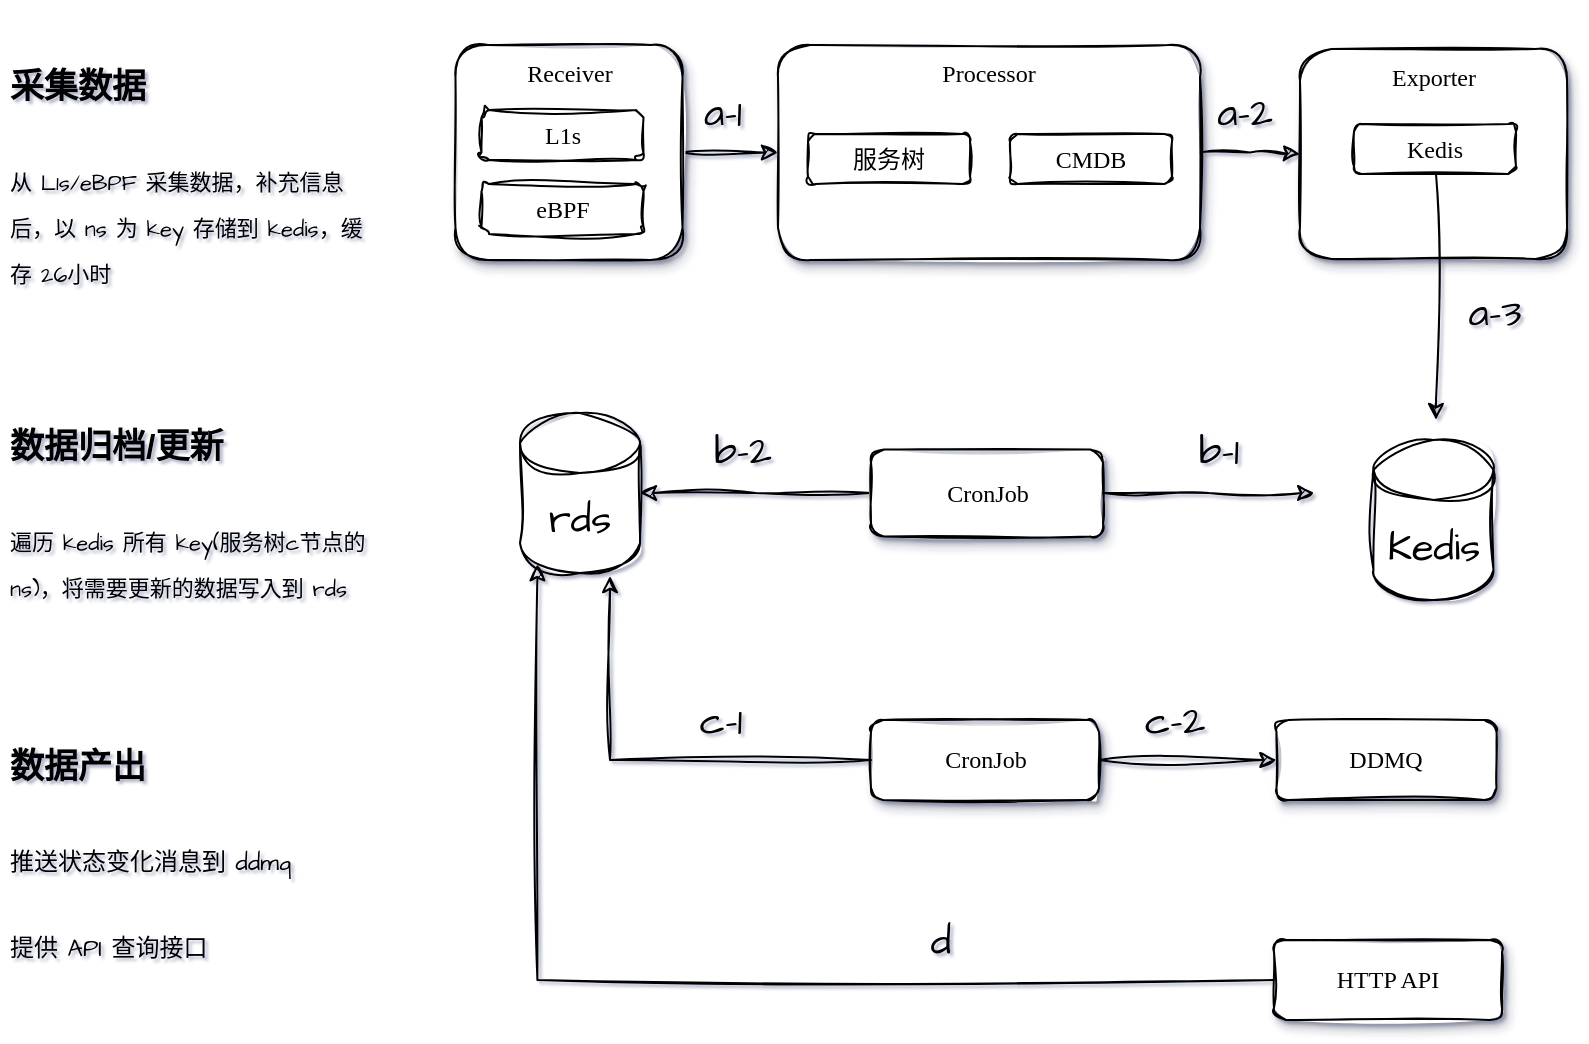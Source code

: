 <mxfile version="21.3.0" type="github" pages="6">
  <diagram id="qsw-7wgHA4WMMDQBHD0g" name="概要">
    <mxGraphModel dx="1988" dy="596" grid="1" gridSize="10" guides="1" tooltips="1" connect="1" arrows="1" fold="1" page="1" pageScale="1" pageWidth="827" pageHeight="1169" math="0" shadow="1">
      <root>
        <mxCell id="0" />
        <mxCell id="1" parent="0" />
        <mxCell id="TvO6mANc2yekQ7XFRcbN-6" style="edgeStyle=orthogonalEdgeStyle;rounded=0;sketch=1;hachureGap=4;jiggle=2;curveFitting=1;orthogonalLoop=1;jettySize=auto;html=1;entryX=0;entryY=0.5;entryDx=0;entryDy=0;fontFamily=Architects Daughter;fontSource=https%3A%2F%2Ffonts.googleapis.com%2Fcss%3Ffamily%3DArchitects%2BDaughter;fontSize=16;" parent="1" source="hZ7z0eYoqJfkorZvkebg-15" target="1-aPaQAdepPUYkm6uSl_-31" edge="1">
          <mxGeometry relative="1" as="geometry" />
        </mxCell>
        <mxCell id="TvO6mANc2yekQ7XFRcbN-26" value="c-2" style="edgeLabel;html=1;align=center;verticalAlign=middle;resizable=0;points=[];fontSize=20;fontFamily=Architects Daughter;labelBackgroundColor=none;" parent="TvO6mANc2yekQ7XFRcbN-6" vertex="1" connectable="0">
          <mxGeometry x="-0.177" relative="1" as="geometry">
            <mxPoint x="1" y="-20" as="offset" />
          </mxGeometry>
        </mxCell>
        <mxCell id="TvO6mANc2yekQ7XFRcbN-12" style="edgeStyle=orthogonalEdgeStyle;rounded=0;sketch=1;hachureGap=4;jiggle=2;curveFitting=1;orthogonalLoop=1;jettySize=auto;html=1;entryX=0.75;entryY=1.019;entryDx=0;entryDy=0;entryPerimeter=0;fontFamily=Architects Daughter;fontSource=https%3A%2F%2Ffonts.googleapis.com%2Fcss%3Ffamily%3DArchitects%2BDaughter;fontSize=16;" parent="1" source="hZ7z0eYoqJfkorZvkebg-15" target="TvO6mANc2yekQ7XFRcbN-4" edge="1">
          <mxGeometry relative="1" as="geometry" />
        </mxCell>
        <mxCell id="TvO6mANc2yekQ7XFRcbN-25" value="c-1" style="edgeLabel;html=1;align=center;verticalAlign=middle;resizable=0;points=[];fontSize=20;fontFamily=Architects Daughter;labelBackgroundColor=none;" parent="TvO6mANc2yekQ7XFRcbN-12" vertex="1" connectable="0">
          <mxGeometry x="-0.321" y="-1" relative="1" as="geometry">
            <mxPoint y="-19" as="offset" />
          </mxGeometry>
        </mxCell>
        <mxCell id="hZ7z0eYoqJfkorZvkebg-15" value="&lt;font face=&quot;Comic Sans MS&quot;&gt;CronJob&lt;/font&gt;" style="rounded=1;whiteSpace=wrap;html=1;shadow=1;sketch=1;strokeColor=default;fillColor=default;gradientColor=none;glass=0;horizontal=1;verticalAlign=middle;labelBackgroundColor=none;" parent="1" vertex="1">
          <mxGeometry x="355.5" y="990" width="114" height="40" as="geometry" />
        </mxCell>
        <mxCell id="TvO6mANc2yekQ7XFRcbN-2" style="edgeStyle=orthogonalEdgeStyle;rounded=0;sketch=1;hachureGap=4;jiggle=2;curveFitting=1;orthogonalLoop=1;jettySize=auto;html=1;fontFamily=Architects Daughter;fontSource=https%3A%2F%2Ffonts.googleapis.com%2Fcss%3Ffamily%3DArchitects%2BDaughter;fontSize=16;" parent="1" source="hZ7z0eYoqJfkorZvkebg-11" edge="1">
          <mxGeometry relative="1" as="geometry">
            <mxPoint x="577.1" y="876.5" as="targetPoint" />
          </mxGeometry>
        </mxCell>
        <mxCell id="TvO6mANc2yekQ7XFRcbN-23" value="b-1" style="edgeLabel;html=1;align=center;verticalAlign=middle;resizable=0;points=[];fontSize=20;fontFamily=Architects Daughter;labelBackgroundColor=none;" parent="TvO6mANc2yekQ7XFRcbN-2" vertex="1" connectable="0">
          <mxGeometry x="0.09" y="1" relative="1" as="geometry">
            <mxPoint y="-21" as="offset" />
          </mxGeometry>
        </mxCell>
        <mxCell id="TvO6mANc2yekQ7XFRcbN-5" style="edgeStyle=orthogonalEdgeStyle;rounded=0;sketch=1;hachureGap=4;jiggle=2;curveFitting=1;orthogonalLoop=1;jettySize=auto;html=1;entryX=1;entryY=0.5;entryDx=0;entryDy=0;entryPerimeter=0;fontFamily=Architects Daughter;fontSource=https%3A%2F%2Ffonts.googleapis.com%2Fcss%3Ffamily%3DArchitects%2BDaughter;fontSize=16;" parent="1" source="hZ7z0eYoqJfkorZvkebg-11" target="TvO6mANc2yekQ7XFRcbN-4" edge="1">
          <mxGeometry relative="1" as="geometry" />
        </mxCell>
        <mxCell id="TvO6mANc2yekQ7XFRcbN-24" value="b-2" style="edgeLabel;html=1;align=center;verticalAlign=middle;resizable=0;points=[];fontSize=20;fontFamily=Architects Daughter;labelBackgroundColor=none;" parent="TvO6mANc2yekQ7XFRcbN-5" vertex="1" connectable="0">
          <mxGeometry x="0.117" y="-4" relative="1" as="geometry">
            <mxPoint y="-18" as="offset" />
          </mxGeometry>
        </mxCell>
        <mxCell id="hZ7z0eYoqJfkorZvkebg-11" value="&lt;font face=&quot;Comic Sans MS&quot;&gt;CronJob&lt;/font&gt;" style="rounded=1;whiteSpace=wrap;html=1;shadow=1;sketch=1;strokeColor=default;fillColor=default;gradientColor=none;glass=0;horizontal=1;verticalAlign=middle;labelBackgroundColor=none;" parent="1" vertex="1">
          <mxGeometry x="355.5" y="854.75" width="116" height="43.5" as="geometry" />
        </mxCell>
        <mxCell id="hZ7z0eYoqJfkorZvkebg-24" style="edgeStyle=orthogonalEdgeStyle;rounded=0;sketch=1;hachureGap=4;jiggle=2;curveFitting=1;orthogonalLoop=1;jettySize=auto;html=1;fontFamily=Architects Daughter;fontSource=https%3A%2F%2Ffonts.googleapis.com%2Fcss%3Ffamily%3DArchitects%2BDaughter;fontSize=16;" parent="1" source="1-aPaQAdepPUYkm6uSl_-14" target="1-aPaQAdepPUYkm6uSl_-19" edge="1">
          <mxGeometry relative="1" as="geometry" />
        </mxCell>
        <mxCell id="TvO6mANc2yekQ7XFRcbN-19" value="a-1" style="edgeLabel;html=1;align=center;verticalAlign=middle;resizable=0;points=[];fontSize=20;fontFamily=Architects Daughter;labelBackgroundColor=none;" parent="hZ7z0eYoqJfkorZvkebg-24" vertex="1" connectable="0">
          <mxGeometry x="0.301" y="14" relative="1" as="geometry">
            <mxPoint x="-12" y="-7" as="offset" />
          </mxGeometry>
        </mxCell>
        <mxCell id="1-aPaQAdepPUYkm6uSl_-14" value="&lt;font face=&quot;Comic Sans MS&quot;&gt;Receiver&lt;/font&gt;" style="rounded=1;whiteSpace=wrap;html=1;shadow=1;sketch=1;strokeColor=default;fillColor=default;gradientColor=none;glass=0;horizontal=1;verticalAlign=top;labelBackgroundColor=none;" parent="1" vertex="1">
          <mxGeometry x="147.75" y="652.5" width="113.5" height="107.5" as="geometry" />
        </mxCell>
        <mxCell id="1-aPaQAdepPUYkm6uSl_-15" value="&lt;font face=&quot;Comic Sans MS&quot;&gt;L1s&lt;/font&gt;" style="rounded=1;whiteSpace=wrap;html=1;shadow=0;strokeColor=default;fillColor=default;gradientColor=none;glass=0;labelBackgroundColor=none;sketch=1;curveFitting=1;jiggle=2;" parent="1" vertex="1">
          <mxGeometry x="160.75" y="685" width="81" height="25" as="geometry" />
        </mxCell>
        <mxCell id="hZ7z0eYoqJfkorZvkebg-25" style="edgeStyle=orthogonalEdgeStyle;rounded=0;sketch=1;hachureGap=4;jiggle=2;curveFitting=1;orthogonalLoop=1;jettySize=auto;html=1;entryX=0;entryY=0.5;entryDx=0;entryDy=0;fontFamily=Architects Daughter;fontSource=https%3A%2F%2Ffonts.googleapis.com%2Fcss%3Ffamily%3DArchitects%2BDaughter;fontSize=16;" parent="1" source="1-aPaQAdepPUYkm6uSl_-19" target="1-aPaQAdepPUYkm6uSl_-25" edge="1">
          <mxGeometry relative="1" as="geometry" />
        </mxCell>
        <mxCell id="TvO6mANc2yekQ7XFRcbN-22" value="a-2" style="edgeLabel;html=1;align=center;verticalAlign=middle;resizable=0;points=[];fontSize=20;fontFamily=Architects Daughter;labelBackgroundColor=none;" parent="hZ7z0eYoqJfkorZvkebg-25" vertex="1" connectable="0">
          <mxGeometry x="-0.134" relative="1" as="geometry">
            <mxPoint y="-21" as="offset" />
          </mxGeometry>
        </mxCell>
        <mxCell id="1-aPaQAdepPUYkm6uSl_-19" value="&lt;font face=&quot;Comic Sans MS&quot;&gt;Processor&lt;/font&gt;" style="rounded=1;whiteSpace=wrap;html=1;shadow=1;sketch=1;strokeColor=default;fillColor=default;gradientColor=none;glass=0;horizontal=1;verticalAlign=top;labelBackgroundColor=none;" parent="1" vertex="1">
          <mxGeometry x="309" y="652.5" width="211" height="107.5" as="geometry" />
        </mxCell>
        <mxCell id="1-aPaQAdepPUYkm6uSl_-21" value="&lt;font face=&quot;Comic Sans MS&quot;&gt;CMDB&lt;/font&gt;" style="rounded=1;whiteSpace=wrap;html=1;shadow=0;sketch=1;strokeColor=default;fillColor=default;gradientColor=none;glass=0;labelBackgroundColor=none;" parent="1" vertex="1">
          <mxGeometry x="425" y="697" width="81" height="25" as="geometry" />
        </mxCell>
        <mxCell id="1-aPaQAdepPUYkm6uSl_-31" value="&lt;font face=&quot;Comic Sans MS&quot;&gt;DDMQ&lt;/font&gt;" style="rounded=1;whiteSpace=wrap;html=1;shadow=1;sketch=1;strokeColor=default;fillColor=default;gradientColor=none;glass=0;labelBackgroundColor=none;" parent="1" vertex="1">
          <mxGeometry x="558.25" y="990" width="110" height="40" as="geometry" />
        </mxCell>
        <mxCell id="1-aPaQAdepPUYkm6uSl_-25" value="&lt;font face=&quot;Comic Sans MS&quot;&gt;Exporter&lt;/font&gt;" style="rounded=1;whiteSpace=wrap;html=1;shadow=1;sketch=1;strokeColor=default;fillColor=default;gradientColor=none;glass=0;horizontal=1;verticalAlign=top;labelBackgroundColor=none;" parent="1" vertex="1">
          <mxGeometry x="570" y="654.5" width="133.5" height="105" as="geometry" />
        </mxCell>
        <mxCell id="5g6GzPA7soaKVmekFnkz-1" value="&lt;font face=&quot;Comic Sans MS&quot;&gt;服务树&lt;/font&gt;" style="rounded=1;whiteSpace=wrap;html=1;shadow=0;sketch=1;strokeColor=default;fillColor=default;gradientColor=none;glass=0;labelBackgroundColor=none;" parent="1" vertex="1">
          <mxGeometry x="324" y="697" width="81" height="25" as="geometry" />
        </mxCell>
        <mxCell id="5g6GzPA7soaKVmekFnkz-4" value="&lt;font face=&quot;Comic Sans MS&quot;&gt;eBPF&lt;/font&gt;" style="rounded=1;whiteSpace=wrap;html=1;shadow=0;strokeColor=default;fillColor=default;gradientColor=none;glass=0;labelBackgroundColor=none;sketch=1;curveFitting=1;jiggle=2;" parent="1" vertex="1">
          <mxGeometry x="160.75" y="722" width="81" height="25" as="geometry" />
        </mxCell>
        <mxCell id="hZ7z0eYoqJfkorZvkebg-26" style="edgeStyle=orthogonalEdgeStyle;rounded=0;sketch=1;hachureGap=4;jiggle=2;curveFitting=1;orthogonalLoop=1;jettySize=auto;html=1;fontFamily=Architects Daughter;fontSource=https%3A%2F%2Ffonts.googleapis.com%2Fcss%3Ffamily%3DArchitects%2BDaughter;fontSize=16;" parent="1" source="1-aPaQAdepPUYkm6uSl_-24" edge="1">
          <mxGeometry relative="1" as="geometry">
            <mxPoint x="638" y="840" as="targetPoint" />
            <Array as="points">
              <mxPoint x="638" y="830" />
            </Array>
          </mxGeometry>
        </mxCell>
        <mxCell id="TvO6mANc2yekQ7XFRcbN-21" value="a-3" style="edgeLabel;html=1;align=center;verticalAlign=middle;resizable=0;points=[];fontSize=20;fontFamily=Architects Daughter;labelBackgroundColor=none;" parent="hZ7z0eYoqJfkorZvkebg-26" vertex="1" connectable="0">
          <mxGeometry x="0.102" y="6" relative="1" as="geometry">
            <mxPoint x="23" y="1" as="offset" />
          </mxGeometry>
        </mxCell>
        <mxCell id="1-aPaQAdepPUYkm6uSl_-24" value="&lt;font face=&quot;Comic Sans MS&quot;&gt;Kedis&lt;/font&gt;" style="rounded=1;whiteSpace=wrap;html=1;shadow=0;sketch=1;strokeColor=default;fillColor=default;gradientColor=none;glass=0;labelBackgroundColor=none;direction=west;" parent="1" vertex="1">
          <mxGeometry x="597" y="692" width="81" height="25" as="geometry" />
        </mxCell>
        <mxCell id="TvO6mANc2yekQ7XFRcbN-4" value="rds" style="shape=cylinder3;whiteSpace=wrap;html=1;boundedLbl=1;backgroundOutline=1;size=15;sketch=1;hachureGap=4;jiggle=2;curveFitting=1;fontFamily=Architects Daughter;fontSource=https%3A%2F%2Ffonts.googleapis.com%2Fcss%3Ffamily%3DArchitects%2BDaughter;fontSize=20;" parent="1" vertex="1">
          <mxGeometry x="180" y="836.5" width="60" height="80" as="geometry" />
        </mxCell>
        <mxCell id="TvO6mANc2yekQ7XFRcbN-11" style="edgeStyle=orthogonalEdgeStyle;rounded=0;sketch=1;hachureGap=4;jiggle=2;curveFitting=1;orthogonalLoop=1;jettySize=auto;html=1;entryX=0.145;entryY=1;entryDx=0;entryDy=-4.35;entryPerimeter=0;fontFamily=Architects Daughter;fontSource=https%3A%2F%2Ffonts.googleapis.com%2Fcss%3Ffamily%3DArchitects%2BDaughter;fontSize=16;" parent="1" source="TvO6mANc2yekQ7XFRcbN-10" target="TvO6mANc2yekQ7XFRcbN-4" edge="1">
          <mxGeometry relative="1" as="geometry" />
        </mxCell>
        <mxCell id="TvO6mANc2yekQ7XFRcbN-27" value="d" style="edgeLabel;html=1;align=center;verticalAlign=middle;resizable=0;points=[];fontSize=20;fontFamily=Architects Daughter;labelBackgroundColor=none;" parent="TvO6mANc2yekQ7XFRcbN-11" vertex="1" connectable="0">
          <mxGeometry x="-0.42" y="1" relative="1" as="geometry">
            <mxPoint y="-21" as="offset" />
          </mxGeometry>
        </mxCell>
        <mxCell id="TvO6mANc2yekQ7XFRcbN-10" value="&lt;font face=&quot;Comic Sans MS&quot;&gt;HTTP API&lt;/font&gt;" style="rounded=1;whiteSpace=wrap;html=1;shadow=1;sketch=1;strokeColor=default;fillColor=default;gradientColor=none;glass=0;horizontal=1;verticalAlign=middle;labelBackgroundColor=none;" parent="1" vertex="1">
          <mxGeometry x="557" y="1100" width="114" height="40" as="geometry" />
        </mxCell>
        <mxCell id="TvO6mANc2yekQ7XFRcbN-14" value="&lt;h1 style=&quot;line-height: 40%;&quot;&gt;&lt;font face=&quot;Helvetica&quot;&gt;&lt;span style=&quot;font-size: 17px;&quot;&gt;采集数据&lt;/span&gt;&lt;/font&gt;&lt;/h1&gt;&lt;p style=&quot;line-height: 100%;&quot;&gt;&lt;font style=&quot;font-size: 11px;&quot;&gt;从 L1s/eBPF 采集数据，补充信息后，以 ns 为 key 存储到 kedis，缓存 26小时&lt;/font&gt;&lt;/p&gt;" style="text;html=1;strokeColor=none;fillColor=none;spacing=5;spacingTop=-20;whiteSpace=wrap;overflow=hidden;rounded=0;fontSize=20;fontFamily=Architects Daughter;" parent="1" vertex="1">
          <mxGeometry x="-80" y="640" width="190" height="140" as="geometry" />
        </mxCell>
        <mxCell id="TvO6mANc2yekQ7XFRcbN-15" value="&lt;h1 style=&quot;line-height: 40%;&quot;&gt;&lt;font face=&quot;Helvetica&quot;&gt;&lt;span style=&quot;font-size: 17px;&quot;&gt;数据归档/更新&lt;/span&gt;&lt;/font&gt;&lt;/h1&gt;&lt;p style=&quot;line-height: 100%;&quot;&gt;&lt;span style=&quot;font-size: 11px; background-color: initial;&quot;&gt;遍历 kedis 所有 key(服务树c节点的ns)，将需要更新的数据写入到 rds&lt;/span&gt;&lt;/p&gt;" style="text;html=1;strokeColor=none;fillColor=none;spacing=5;spacingTop=-20;whiteSpace=wrap;overflow=hidden;rounded=0;fontSize=20;fontFamily=Architects Daughter;" parent="1" vertex="1">
          <mxGeometry x="-80" y="820" width="190" height="140" as="geometry" />
        </mxCell>
        <mxCell id="TvO6mANc2yekQ7XFRcbN-16" value="Kedis" style="shape=cylinder3;whiteSpace=wrap;html=1;boundedLbl=1;backgroundOutline=1;size=15;sketch=1;hachureGap=4;jiggle=2;curveFitting=1;fontFamily=Architects Daughter;fontSource=https%3A%2F%2Ffonts.googleapis.com%2Fcss%3Ffamily%3DArchitects%2BDaughter;fontSize=20;" parent="1" vertex="1">
          <mxGeometry x="606.75" y="850" width="60" height="80" as="geometry" />
        </mxCell>
        <mxCell id="TvO6mANc2yekQ7XFRcbN-18" value="&lt;h1 style=&quot;line-height: 40%;&quot;&gt;&lt;font face=&quot;Helvetica&quot;&gt;&lt;span style=&quot;font-size: 17px;&quot;&gt;数据产出&lt;/span&gt;&lt;/font&gt;&lt;/h1&gt;&lt;p style=&quot;line-height: 100%;&quot;&gt;&lt;span style=&quot;font-size: 12px; background-color: initial;&quot;&gt;推送状态变化消息到 ddmq&lt;/span&gt;&lt;/p&gt;&lt;p style=&quot;line-height: 100%;&quot;&gt;&lt;span style=&quot;font-size: 12px; background-color: initial;&quot;&gt;提供 API 查询接口&lt;/span&gt;&lt;br&gt;&lt;/p&gt;" style="text;html=1;strokeColor=none;fillColor=none;spacing=5;spacingTop=-20;whiteSpace=wrap;overflow=hidden;rounded=0;fontSize=20;fontFamily=Architects Daughter;" parent="1" vertex="1">
          <mxGeometry x="-80" y="980" width="190" height="160" as="geometry" />
        </mxCell>
      </root>
    </mxGraphModel>
  </diagram>
  <diagram id="C5RBs43oDa-KdzZeNtuy" name="数据填充流程">
    <mxGraphModel dx="2204" dy="771" grid="1" gridSize="10" guides="1" tooltips="1" connect="1" arrows="1" fold="1" page="1" pageScale="1" pageWidth="827" pageHeight="1169" math="0" shadow="1">
      <root>
        <mxCell id="WIyWlLk6GJQsqaUBKTNV-0" />
        <mxCell id="WIyWlLk6GJQsqaUBKTNV-1" parent="WIyWlLk6GJQsqaUBKTNV-0" />
        <mxCell id="WIyWlLk6GJQsqaUBKTNV-2" value="" style="rounded=0;html=1;jettySize=auto;orthogonalLoop=1;fontSize=11;endArrow=block;endFill=0;endSize=8;strokeWidth=1;shadow=1;labelBackgroundColor=none;edgeStyle=orthogonalEdgeStyle;sketch=1;" parent="WIyWlLk6GJQsqaUBKTNV-1" source="WIyWlLk6GJQsqaUBKTNV-3" target="WIyWlLk6GJQsqaUBKTNV-6" edge="1">
          <mxGeometry relative="1" as="geometry" />
        </mxCell>
        <mxCell id="WIyWlLk6GJQsqaUBKTNV-3" value="接收数据" style="rounded=1;whiteSpace=wrap;html=1;fontSize=12;glass=0;strokeWidth=1;shadow=1;sketch=1;" parent="WIyWlLk6GJQsqaUBKTNV-1" vertex="1">
          <mxGeometry x="160" y="90" width="120" height="40" as="geometry" />
        </mxCell>
        <mxCell id="WIyWlLk6GJQsqaUBKTNV-5" value="" style="edgeStyle=orthogonalEdgeStyle;rounded=0;html=1;jettySize=auto;orthogonalLoop=1;fontSize=11;endArrow=block;endFill=0;endSize=8;strokeWidth=1;shadow=1;labelBackgroundColor=none;sketch=1;" parent="WIyWlLk6GJQsqaUBKTNV-1" source="WIyWlLk6GJQsqaUBKTNV-6" target="WIyWlLk6GJQsqaUBKTNV-7" edge="1">
          <mxGeometry y="10" relative="1" as="geometry">
            <mxPoint as="offset" />
          </mxGeometry>
        </mxCell>
        <mxCell id="paviQJmQIAoH_BkD5Qnz-11" value="是" style="edgeLabel;html=1;align=center;verticalAlign=middle;resizable=0;points=[];" parent="WIyWlLk6GJQsqaUBKTNV-5" vertex="1" connectable="0">
          <mxGeometry x="-0.827" y="1" relative="1" as="geometry">
            <mxPoint y="-9" as="offset" />
          </mxGeometry>
        </mxCell>
        <mxCell id="ZiVviRiBFboMpoQ2knOc-2" style="edgeStyle=orthogonalEdgeStyle;rounded=0;orthogonalLoop=1;jettySize=auto;html=1;entryX=0.5;entryY=0;entryDx=0;entryDy=0;sketch=1;curveFitting=1;jiggle=2;shadow=1;" parent="WIyWlLk6GJQsqaUBKTNV-1" source="WIyWlLk6GJQsqaUBKTNV-6" target="paviQJmQIAoH_BkD5Qnz-5" edge="1">
          <mxGeometry relative="1" as="geometry" />
        </mxCell>
        <mxCell id="WIyWlLk6GJQsqaUBKTNV-6" value="信息是否完整" style="rhombus;whiteSpace=wrap;html=1;shadow=1;fontFamily=Helvetica;fontSize=12;align=center;strokeWidth=1;spacing=6;spacingTop=-4;sketch=1;rounded=1;" parent="WIyWlLk6GJQsqaUBKTNV-1" vertex="1">
          <mxGeometry x="170" y="170" width="100" height="80" as="geometry" />
        </mxCell>
        <mxCell id="WIyWlLk6GJQsqaUBKTNV-7" value="记录" style="rounded=1;whiteSpace=wrap;html=1;fontSize=12;glass=0;strokeWidth=1;shadow=1;sketch=1;curveFitting=1;jiggle=2;" parent="WIyWlLk6GJQsqaUBKTNV-1" vertex="1">
          <mxGeometry x="360" y="430" width="120" height="40" as="geometry" />
        </mxCell>
        <mxCell id="WIyWlLk6GJQsqaUBKTNV-11" value="丢弃" style="rounded=1;whiteSpace=wrap;html=1;fontSize=12;glass=0;strokeWidth=1;shadow=1;sketch=1;" parent="WIyWlLk6GJQsqaUBKTNV-1" vertex="1">
          <mxGeometry x="-40" y="570" width="120" height="40" as="geometry" />
        </mxCell>
        <mxCell id="paviQJmQIAoH_BkD5Qnz-8" value="" style="edgeStyle=orthogonalEdgeStyle;rounded=0;sketch=1;orthogonalLoop=1;jettySize=auto;html=1;shadow=1;" parent="WIyWlLk6GJQsqaUBKTNV-1" source="paviQJmQIAoH_BkD5Qnz-5" target="paviQJmQIAoH_BkD5Qnz-7" edge="1">
          <mxGeometry relative="1" as="geometry" />
        </mxCell>
        <mxCell id="paviQJmQIAoH_BkD5Qnz-13" value="成功" style="edgeLabel;html=1;align=center;verticalAlign=middle;resizable=0;points=[];" parent="paviQJmQIAoH_BkD5Qnz-8" vertex="1" connectable="0">
          <mxGeometry x="-0.5" y="1" relative="1" as="geometry">
            <mxPoint x="19" y="10" as="offset" />
          </mxGeometry>
        </mxCell>
        <mxCell id="paviQJmQIAoH_BkD5Qnz-9" style="edgeStyle=orthogonalEdgeStyle;rounded=0;sketch=1;orthogonalLoop=1;jettySize=auto;html=1;entryX=0.5;entryY=0;entryDx=0;entryDy=0;shadow=1;" parent="WIyWlLk6GJQsqaUBKTNV-1" source="paviQJmQIAoH_BkD5Qnz-5" target="WIyWlLk6GJQsqaUBKTNV-11" edge="1">
          <mxGeometry relative="1" as="geometry" />
        </mxCell>
        <mxCell id="paviQJmQIAoH_BkD5Qnz-10" value="失败" style="edgeLabel;html=1;align=center;verticalAlign=middle;resizable=0;points=[];" parent="paviQJmQIAoH_BkD5Qnz-9" vertex="1" connectable="0">
          <mxGeometry x="-0.715" y="1" relative="1" as="geometry">
            <mxPoint x="-3" y="-11" as="offset" />
          </mxGeometry>
        </mxCell>
        <mxCell id="paviQJmQIAoH_BkD5Qnz-5" value="cmdb查询资源" style="rhombus;whiteSpace=wrap;html=1;shadow=1;fontFamily=Helvetica;fontSize=12;align=center;strokeWidth=1;spacing=6;spacingTop=-4;sketch=1;strokeColor=default;rounded=1;" parent="WIyWlLk6GJQsqaUBKTNV-1" vertex="1">
          <mxGeometry x="170" y="290" width="100" height="80" as="geometry" />
        </mxCell>
        <mxCell id="paviQJmQIAoH_BkD5Qnz-14" style="edgeStyle=orthogonalEdgeStyle;rounded=0;sketch=1;orthogonalLoop=1;jettySize=auto;html=1;shadow=1;" parent="WIyWlLk6GJQsqaUBKTNV-1" source="paviQJmQIAoH_BkD5Qnz-7" edge="1">
          <mxGeometry relative="1" as="geometry">
            <mxPoint x="360" y="450" as="targetPoint" />
          </mxGeometry>
        </mxCell>
        <mxCell id="paviQJmQIAoH_BkD5Qnz-15" value="是" style="edgeLabel;html=1;align=center;verticalAlign=middle;resizable=0;points=[];" parent="paviQJmQIAoH_BkD5Qnz-14" vertex="1" connectable="0">
          <mxGeometry x="-0.267" relative="1" as="geometry">
            <mxPoint x="4" y="-10" as="offset" />
          </mxGeometry>
        </mxCell>
        <mxCell id="paviQJmQIAoH_BkD5Qnz-17" value="否" style="edgeStyle=orthogonalEdgeStyle;rounded=0;sketch=1;orthogonalLoop=1;jettySize=auto;html=1;shadow=1;" parent="WIyWlLk6GJQsqaUBKTNV-1" source="paviQJmQIAoH_BkD5Qnz-7" target="paviQJmQIAoH_BkD5Qnz-16" edge="1">
          <mxGeometry x="-0.2" y="20" relative="1" as="geometry">
            <mxPoint as="offset" />
          </mxGeometry>
        </mxCell>
        <mxCell id="paviQJmQIAoH_BkD5Qnz-7" value="是否可以&lt;br&gt;确定资源实例" style="rhombus;whiteSpace=wrap;html=1;shadow=1;fontFamily=Helvetica;fontSize=12;align=center;strokeWidth=1;spacing=6;spacingTop=-4;sketch=1;strokeColor=default;rounded=1;" parent="WIyWlLk6GJQsqaUBKTNV-1" vertex="1">
          <mxGeometry x="170" y="410" width="100" height="80" as="geometry" />
        </mxCell>
        <mxCell id="ZiVviRiBFboMpoQ2knOc-3" value="否" style="edgeStyle=orthogonalEdgeStyle;rounded=0;orthogonalLoop=1;jettySize=auto;html=1;shadow=1;sketch=1;curveFitting=1;jiggle=2;" parent="WIyWlLk6GJQsqaUBKTNV-1" source="paviQJmQIAoH_BkD5Qnz-16" edge="1">
          <mxGeometry x="-0.016" y="-10" relative="1" as="geometry">
            <mxPoint x="80" y="590" as="targetPoint" />
            <mxPoint as="offset" />
          </mxGeometry>
        </mxCell>
        <mxCell id="ZiVviRiBFboMpoQ2knOc-8" style="edgeStyle=orthogonalEdgeStyle;rounded=0;orthogonalLoop=1;jettySize=auto;html=1;entryX=0.5;entryY=0;entryDx=0;entryDy=0;shadow=1;sketch=1;curveFitting=1;jiggle=2;" parent="WIyWlLk6GJQsqaUBKTNV-1" source="paviQJmQIAoH_BkD5Qnz-16" target="ZiVviRiBFboMpoQ2knOc-4" edge="1">
          <mxGeometry relative="1" as="geometry" />
        </mxCell>
        <mxCell id="0Z_bqPiCjzDoLn-UYZAr-0" value="是" style="edgeLabel;html=1;align=center;verticalAlign=middle;resizable=0;points=[];" parent="ZiVviRiBFboMpoQ2knOc-8" vertex="1" connectable="0">
          <mxGeometry x="0.005" y="-4" relative="1" as="geometry">
            <mxPoint x="24" y="-1" as="offset" />
          </mxGeometry>
        </mxCell>
        <mxCell id="paviQJmQIAoH_BkD5Qnz-16" value="是否需要记录" style="rhombus;whiteSpace=wrap;html=1;shadow=1;fontFamily=Helvetica;fontSize=12;align=center;strokeWidth=1;spacing=6;spacingTop=-4;sketch=1;strokeColor=default;rounded=1;" parent="WIyWlLk6GJQsqaUBKTNV-1" vertex="1">
          <mxGeometry x="158.75" y="540" width="122.5" height="100" as="geometry" />
        </mxCell>
        <mxCell id="ZiVviRiBFboMpoQ2knOc-4" value="记录不完整信息" style="rounded=1;whiteSpace=wrap;html=1;fontSize=12;glass=0;strokeWidth=1;shadow=1;sketch=1;" parent="WIyWlLk6GJQsqaUBKTNV-1" vertex="1">
          <mxGeometry x="160" y="690" width="120" height="40" as="geometry" />
        </mxCell>
      </root>
    </mxGraphModel>
  </diagram>
  <diagram id="f0A35BBjDYPAkv5x5vZF" name=" 状态机">
    <mxGraphModel dx="1377" dy="771" grid="1" gridSize="10" guides="1" tooltips="1" connect="1" arrows="1" fold="1" page="1" pageScale="1" pageWidth="827" pageHeight="1169" background="none" math="0" shadow="1">
      <root>
        <mxCell id="0" />
        <mxCell id="1" parent="0" />
        <mxCell id="NGcD8UUdOz0-xJaf4eiL-8" value="timeout" style="rounded=1;orthogonalLoop=1;jettySize=auto;html=1;strokeColor=default;shadow=0;sketch=1;curveFitting=1;jiggle=2;" parent="1" source="NGcD8UUdOz0-xJaf4eiL-1" edge="1">
          <mxGeometry x="0.205" y="-26" relative="1" as="geometry">
            <mxPoint x="260" y="320" as="targetPoint" />
            <mxPoint x="-1" as="offset" />
          </mxGeometry>
        </mxCell>
        <mxCell id="NGcD8UUdOz0-xJaf4eiL-1" value="&lt;font face=&quot;Comic Sans MS&quot;&gt;active&lt;/font&gt;" style="rounded=1;whiteSpace=wrap;html=1;shadow=0;glass=0;sketch=1;curveFitting=1;jiggle=2;" parent="1" vertex="1">
          <mxGeometry x="354" y="160" width="120" height="60" as="geometry" />
        </mxCell>
        <mxCell id="NGcD8UUdOz0-xJaf4eiL-12" style="edgeStyle=orthogonalEdgeStyle;rounded=1;orthogonalLoop=1;jettySize=auto;html=1;sketch=1;curveFitting=1;jiggle=2;" parent="1" source="NGcD8UUdOz0-xJaf4eiL-4" edge="1">
          <mxGeometry relative="1" as="geometry">
            <mxPoint x="510" y="350" as="targetPoint" />
          </mxGeometry>
        </mxCell>
        <mxCell id="NGcD8UUdOz0-xJaf4eiL-15" value="timeout" style="edgeLabel;html=1;align=center;verticalAlign=middle;resizable=0;points=[];rounded=1;sketch=1;curveFitting=1;jiggle=2;" parent="NGcD8UUdOz0-xJaf4eiL-12" vertex="1" connectable="0">
          <mxGeometry x="-0.1" y="2" relative="1" as="geometry">
            <mxPoint x="14" y="-8" as="offset" />
          </mxGeometry>
        </mxCell>
        <mxCell id="NGcD8UUdOz0-xJaf4eiL-14" value="connect" style="rounded=1;orthogonalLoop=1;jettySize=auto;html=1;exitX=0.75;exitY=0;exitDx=0;exitDy=0;entryX=0.5;entryY=1;entryDx=0;entryDy=0;sketch=1;curveFitting=1;jiggle=2;" parent="1" source="NGcD8UUdOz0-xJaf4eiL-4" target="NGcD8UUdOz0-xJaf4eiL-1" edge="1">
          <mxGeometry x="0.195" y="-25" relative="1" as="geometry">
            <mxPoint as="offset" />
          </mxGeometry>
        </mxCell>
        <mxCell id="NGcD8UUdOz0-xJaf4eiL-4" value="&lt;font face=&quot;Comic Sans MS&quot;&gt;timewait&lt;/font&gt;" style="rounded=1;whiteSpace=wrap;html=1;shadow=0;glass=0;sketch=1;curveFitting=1;jiggle=2;" parent="1" vertex="1">
          <mxGeometry x="200" y="320" width="120" height="60" as="geometry" />
        </mxCell>
        <mxCell id="NGcD8UUdOz0-xJaf4eiL-13" style="rounded=1;orthogonalLoop=1;jettySize=auto;html=1;entryX=1;entryY=1;entryDx=0;entryDy=0;sketch=1;curveFitting=1;jiggle=2;" parent="1" source="NGcD8UUdOz0-xJaf4eiL-5" target="NGcD8UUdOz0-xJaf4eiL-1" edge="1">
          <mxGeometry relative="1" as="geometry" />
        </mxCell>
        <mxCell id="NGcD8UUdOz0-xJaf4eiL-16" value="connect" style="edgeLabel;html=1;align=center;verticalAlign=middle;resizable=0;points=[];rounded=1;sketch=1;curveFitting=1;jiggle=2;" parent="NGcD8UUdOz0-xJaf4eiL-13" vertex="1" connectable="0">
          <mxGeometry x="-0.135" y="-4" relative="1" as="geometry">
            <mxPoint x="27" y="-4" as="offset" />
          </mxGeometry>
        </mxCell>
        <mxCell id="NGcD8UUdOz0-xJaf4eiL-5" value="&lt;font face=&quot;Comic Sans MS&quot;&gt;inactive&lt;/font&gt;" style="rounded=1;whiteSpace=wrap;html=1;shadow=0;glass=0;sketch=1;curveFitting=1;jiggle=2;" parent="1" vertex="1">
          <mxGeometry x="520" y="320" width="120" height="60" as="geometry" />
        </mxCell>
        <mxCell id="NGcD8UUdOz0-xJaf4eiL-17" value="" style="endArrow=classic;html=1;rounded=1;entryX=0;entryY=0.5;entryDx=0;entryDy=0;sketch=1;curveFitting=1;jiggle=2;" parent="1" target="NGcD8UUdOz0-xJaf4eiL-1" edge="1">
          <mxGeometry width="50" height="50" relative="1" as="geometry">
            <mxPoint x="200" y="190" as="sourcePoint" />
            <mxPoint x="440" y="270" as="targetPoint" />
          </mxGeometry>
        </mxCell>
        <mxCell id="NGcD8UUdOz0-xJaf4eiL-18" value="connect" style="edgeLabel;html=1;align=center;verticalAlign=middle;resizable=0;points=[];rounded=1;sketch=1;curveFitting=1;jiggle=2;" parent="NGcD8UUdOz0-xJaf4eiL-17" vertex="1" connectable="0">
          <mxGeometry x="-0.208" y="1" relative="1" as="geometry">
            <mxPoint x="19" y="-9" as="offset" />
          </mxGeometry>
        </mxCell>
      </root>
    </mxGraphModel>
  </diagram>
  <diagram id="62wBxy3mLyl3Jp4W8fly" name="应用中心模板">
    <mxGraphModel dx="1277" dy="659" grid="1" gridSize="10" guides="1" tooltips="1" connect="1" arrows="1" fold="1" page="1" pageScale="1" pageWidth="827" pageHeight="1169" math="0" shadow="0">
      <root>
        <mxCell id="0" />
        <mxCell id="1" parent="0" />
        <mxCell id="TdfYJCWJxrrZQl84x--1-1" value="" style="swimlane;startSize=0;sketch=1;hachureGap=4;jiggle=2;curveFitting=1;fontFamily=Architects Daughter;fontSource=https%3A%2F%2Ffonts.googleapis.com%2Fcss%3Ffamily%3DArchitects%2BDaughter;fontSize=20;rounded=1;arcSize=15;strokeColor=default;strokeWidth=1;glass=0;shadow=0;" vertex="1" parent="1">
          <mxGeometry x="90" y="200" width="650" height="380" as="geometry" />
        </mxCell>
        <mxCell id="TdfYJCWJxrrZQl84x--1-2" value="rds-1" style="rounded=1;whiteSpace=wrap;html=1;sketch=1;hachureGap=4;jiggle=2;curveFitting=1;fontFamily=Architects Daughter;fontSource=https%3A%2F%2Ffonts.googleapis.com%2Fcss%3Ffamily%3DArchitects%2BDaughter;fontSize=20;" vertex="1" parent="TdfYJCWJxrrZQl84x--1-1">
          <mxGeometry x="490" y="40" width="130" height="50" as="geometry" />
        </mxCell>
        <mxCell id="TdfYJCWJxrrZQl84x--1-3" value="app-1" style="ellipse;whiteSpace=wrap;html=1;sketch=1;hachureGap=4;jiggle=2;curveFitting=1;fontFamily=Architects Daughter;fontSource=https%3A%2F%2Ffonts.googleapis.com%2Fcss%3Ffamily%3DArchitects%2BDaughter;fontSize=20;" vertex="1" parent="TdfYJCWJxrrZQl84x--1-1">
          <mxGeometry x="50" y="150" width="120" height="80" as="geometry" />
        </mxCell>
        <mxCell id="TdfYJCWJxrrZQl84x--1-4" value="rds-2" style="rounded=1;whiteSpace=wrap;html=1;sketch=1;hachureGap=4;jiggle=2;curveFitting=1;fontFamily=Architects Daughter;fontSource=https%3A%2F%2Ffonts.googleapis.com%2Fcss%3Ffamily%3DArchitects%2BDaughter;fontSize=20;" vertex="1" parent="TdfYJCWJxrrZQl84x--1-1">
          <mxGeometry x="490" y="120" width="130" height="50" as="geometry" />
        </mxCell>
        <mxCell id="TdfYJCWJxrrZQl84x--1-5" value="kedis-1" style="rounded=1;whiteSpace=wrap;html=1;sketch=1;hachureGap=4;jiggle=2;curveFitting=1;fontFamily=Architects Daughter;fontSource=https%3A%2F%2Ffonts.googleapis.com%2Fcss%3Ffamily%3DArchitects%2BDaughter;fontSize=20;" vertex="1" parent="TdfYJCWJxrrZQl84x--1-1">
          <mxGeometry x="490" y="200" width="130" height="50" as="geometry" />
        </mxCell>
        <mxCell id="TdfYJCWJxrrZQl84x--1-6" value="zookeeper-1" style="rounded=1;whiteSpace=wrap;html=1;sketch=1;hachureGap=4;jiggle=2;curveFitting=1;fontFamily=Architects Daughter;fontSource=https%3A%2F%2Ffonts.googleapis.com%2Fcss%3Ffamily%3DArchitects%2BDaughter;fontSize=20;" vertex="1" parent="TdfYJCWJxrrZQl84x--1-1">
          <mxGeometry x="490" y="280" width="130" height="50" as="geometry" />
        </mxCell>
        <mxCell id="TdfYJCWJxrrZQl84x--1-8" value="ddcloud-1" style="rounded=1;whiteSpace=wrap;html=1;sketch=1;hachureGap=4;jiggle=2;curveFitting=1;fontFamily=Architects Daughter;fontSource=https%3A%2F%2Ffonts.googleapis.com%2Fcss%3Ffamily%3DArchitects%2BDaughter;fontSize=20;" vertex="1" parent="TdfYJCWJxrrZQl84x--1-1">
          <mxGeometry x="244" y="40" width="160" height="50" as="geometry" />
        </mxCell>
        <mxCell id="TdfYJCWJxrrZQl84x--1-9" value="ddtree-1" style="rounded=1;whiteSpace=wrap;html=1;sketch=1;hachureGap=4;jiggle=2;curveFitting=1;fontFamily=Architects Daughter;fontSource=https%3A%2F%2Ffonts.googleapis.com%2Fcss%3Ffamily%3DArchitects%2BDaughter;fontSize=20;" vertex="1" parent="TdfYJCWJxrrZQl84x--1-1">
          <mxGeometry x="244" y="120" width="160" height="50" as="geometry" />
        </mxCell>
        <mxCell id="TdfYJCWJxrrZQl84x--1-18" value="bizconf-1" style="rounded=1;whiteSpace=wrap;html=1;sketch=1;hachureGap=4;jiggle=2;curveFitting=1;fontFamily=Architects Daughter;fontSource=https%3A%2F%2Ffonts.googleapis.com%2Fcss%3Ffamily%3DArchitects%2BDaughter;fontSize=20;" vertex="1" parent="TdfYJCWJxrrZQl84x--1-1">
          <mxGeometry x="244" y="200" width="160" height="50" as="geometry" />
        </mxCell>
        <mxCell id="TdfYJCWJxrrZQl84x--1-19" value="dddeployment-1" style="rounded=1;whiteSpace=wrap;html=1;sketch=1;hachureGap=4;jiggle=2;curveFitting=1;fontFamily=Architects Daughter;fontSource=https%3A%2F%2Ffonts.googleapis.com%2Fcss%3Ffamily%3DArchitects%2BDaughter;fontSize=20;" vertex="1" parent="TdfYJCWJxrrZQl84x--1-1">
          <mxGeometry x="244" y="270" width="160" height="50" as="geometry" />
        </mxCell>
        <mxCell id="TdfYJCWJxrrZQl84x--1-30" value="TPL-1" style="text;html=1;align=center;verticalAlign=middle;resizable=0;points=[];autosize=1;strokeColor=none;fillColor=none;fontSize=20;fontFamily=Architects Daughter;fontColor=#ac0202;" vertex="1" parent="1">
          <mxGeometry x="95" y="210" width="70" height="40" as="geometry" />
        </mxCell>
        <mxCell id="TdfYJCWJxrrZQl84x--1-31" value="app-manager" style="ellipse;whiteSpace=wrap;html=1;sketch=1;hachureGap=4;jiggle=2;curveFitting=1;fontFamily=Architects Daughter;fontSource=https%3A%2F%2Ffonts.googleapis.com%2Fcss%3Ffamily%3DArchitects%2BDaughter;fontSize=20;" vertex="1" parent="1">
          <mxGeometry x="50" y="650" width="150" height="80" as="geometry" />
        </mxCell>
        <mxCell id="TdfYJCWJxrrZQl84x--1-32" value="app-template" style="ellipse;whiteSpace=wrap;html=1;aspect=fixed;sketch=1;hachureGap=4;jiggle=2;curveFitting=1;fontFamily=Architects Daughter;fontSource=https%3A%2F%2Ffonts.googleapis.com%2Fcss%3Ffamily%3DArchitects%2BDaughter;fontSize=20;" vertex="1" parent="1">
          <mxGeometry x="610" y="641.25" width="97.5" height="97.5" as="geometry" />
        </mxCell>
        <mxCell id="TdfYJCWJxrrZQl84x--1-33" value="app-instance-1" style="rounded=1;whiteSpace=wrap;html=1;sketch=1;hachureGap=4;jiggle=2;curveFitting=1;fontFamily=Architects Daughter;fontSource=https%3A%2F%2Ffonts.googleapis.com%2Fcss%3Ffamily%3DArchitects%2BDaughter;fontSize=20;" vertex="1" parent="1">
          <mxGeometry x="320" y="665" width="160" height="50" as="geometry" />
        </mxCell>
        <mxCell id="TdfYJCWJxrrZQl84x--1-34" value="env-manager" style="ellipse;whiteSpace=wrap;html=1;sketch=1;hachureGap=4;jiggle=2;curveFitting=1;fontFamily=Architects Daughter;fontSource=https%3A%2F%2Ffonts.googleapis.com%2Fcss%3Ffamily%3DArchitects%2BDaughter;fontSize=20;" vertex="1" parent="1">
          <mxGeometry x="40" y="810" width="150" height="80" as="geometry" />
        </mxCell>
        <mxCell id="TdfYJCWJxrrZQl84x--1-35" value="env-instance-1-1" style="rounded=1;whiteSpace=wrap;html=1;sketch=1;hachureGap=4;jiggle=2;curveFitting=1;fontFamily=Architects Daughter;fontSource=https%3A%2F%2Ffonts.googleapis.com%2Fcss%3Ffamily%3DArchitects%2BDaughter;fontSize=20;" vertex="1" parent="1">
          <mxGeometry x="320" y="825" width="160" height="50" as="geometry" />
        </mxCell>
        <mxCell id="TdfYJCWJxrrZQl84x--1-36" value="compo-manager" style="ellipse;whiteSpace=wrap;html=1;sketch=1;hachureGap=4;jiggle=2;curveFitting=1;fontFamily=Architects Daughter;fontSource=https%3A%2F%2Ffonts.googleapis.com%2Fcss%3Ffamily%3DArchitects%2BDaughter;fontSize=20;" vertex="1" parent="1">
          <mxGeometry x="40" y="990" width="150" height="80" as="geometry" />
        </mxCell>
        <mxCell id="TdfYJCWJxrrZQl84x--1-37" value="compo-instance-1-1-1" style="rounded=1;whiteSpace=wrap;html=1;sketch=1;hachureGap=4;jiggle=2;curveFitting=1;fontFamily=Architects Daughter;fontSource=https%3A%2F%2Ffonts.googleapis.com%2Fcss%3Ffamily%3DArchitects%2BDaughter;fontSize=20;" vertex="1" parent="1">
          <mxGeometry x="320" y="960" width="190" height="45" as="geometry" />
        </mxCell>
        <mxCell id="TdfYJCWJxrrZQl84x--1-38" value="compo-instance-1-1-2" style="rounded=1;whiteSpace=wrap;html=1;sketch=1;hachureGap=4;jiggle=2;curveFitting=1;fontFamily=Architects Daughter;fontSource=https%3A%2F%2Ffonts.googleapis.com%2Fcss%3Ffamily%3DArchitects%2BDaughter;fontSize=20;" vertex="1" parent="1">
          <mxGeometry x="320" y="1020" width="190" height="45" as="geometry" />
        </mxCell>
        <mxCell id="TdfYJCWJxrrZQl84x--1-39" value="compo-instance-1-1-3" style="rounded=1;whiteSpace=wrap;html=1;sketch=1;hachureGap=4;jiggle=2;curveFitting=1;fontFamily=Architects Daughter;fontSource=https%3A%2F%2Ffonts.googleapis.com%2Fcss%3Ffamily%3DArchitects%2BDaughter;fontSize=20;" vertex="1" parent="1">
          <mxGeometry x="320" y="1080" width="190" height="45" as="geometry" />
        </mxCell>
      </root>
    </mxGraphModel>
  </diagram>
  <diagram id="SYq2UcjGbWjngRhcJDXF" name="数据采集">
    <mxGraphModel dx="1988" dy="1822" grid="1" gridSize="10" guides="1" tooltips="1" connect="1" arrows="1" fold="1" page="1" pageScale="1" pageWidth="827" pageHeight="1169" math="0" shadow="0">
      <root>
        <mxCell id="0" />
        <mxCell id="1" parent="0" />
        <mxCell id="qhPlsFuVNzyRoORLeYhv-22" value="Kedis" style="shape=cylinder3;whiteSpace=wrap;html=1;boundedLbl=1;backgroundOutline=1;size=15;sketch=1;hachureGap=4;jiggle=2;curveFitting=1;fontFamily=Architects Daughter;fontSource=https%3A%2F%2Ffonts.googleapis.com%2Fcss%3Ffamily%3DArchitects%2BDaughter;fontSize=20;" parent="1" vertex="1">
          <mxGeometry x="660" y="-116.75" width="60" height="80" as="geometry" />
        </mxCell>
        <mxCell id="qhPlsFuVNzyRoORLeYhv-43" value="&lt;font face=&quot;Comic Sans MS&quot;&gt;s3 log&lt;/font&gt;" style="rounded=1;whiteSpace=wrap;html=1;shadow=0;strokeColor=#6c8ebf;fillColor=#dae8fc;glass=0;labelBackgroundColor=none;sketch=1;curveFitting=1;jiggle=2;" parent="1" vertex="1">
          <mxGeometry x="-160" y="-92.5" width="81" height="25" as="geometry" />
        </mxCell>
        <mxCell id="qhPlsFuVNzyRoORLeYhv-21" value="&lt;h1 style=&quot;line-height: 40%;&quot;&gt;&lt;font face=&quot;Helvetica&quot;&gt;&lt;span style=&quot;font-size: 17px;&quot;&gt;采集数据&lt;/span&gt;&lt;/font&gt;&lt;/h1&gt;&lt;p style=&quot;line-height: 100%;&quot;&gt;&lt;font style=&quot;font-size: 11px;&quot;&gt;从 L1s/eBPF 采集数据，补充信息后，以 ns 为 key 存储到 kedis，缓存 26小时&lt;/font&gt;&lt;/p&gt;" style="text;html=1;strokeColor=none;fillColor=none;spacing=5;spacingTop=-20;whiteSpace=wrap;overflow=hidden;rounded=0;fontSize=20;fontFamily=Architects Daughter;" parent="1" vertex="1">
          <mxGeometry x="-196" y="-340" width="190" height="140" as="geometry" />
        </mxCell>
        <mxCell id="qhPlsFuVNzyRoORLeYhv-152" value="Kedis" style="shape=cylinder3;whiteSpace=wrap;html=1;boundedLbl=1;backgroundOutline=1;size=15;sketch=1;hachureGap=4;jiggle=2;curveFitting=1;fontFamily=Architects Daughter;fontSource=https%3A%2F%2Ffonts.googleapis.com%2Fcss%3Ffamily%3DArchitects%2BDaughter;fontSize=20;" parent="1" vertex="1">
          <mxGeometry x="460" y="393.75" width="60" height="80" as="geometry" />
        </mxCell>
        <mxCell id="qhPlsFuVNzyRoORLeYhv-153" value="&lt;font face=&quot;Comic Sans MS&quot;&gt;s3 logfile&lt;/font&gt;" style="rounded=1;whiteSpace=wrap;html=1;shadow=0;strokeColor=#6c8ebf;fillColor=#dae8fc;glass=0;labelBackgroundColor=none;sketch=1;curveFitting=1;jiggle=2;" parent="1" vertex="1">
          <mxGeometry y="393.75" width="81" height="25" as="geometry" />
        </mxCell>
        <mxCell id="qhPlsFuVNzyRoORLeYhv-158" style="edgeStyle=orthogonalEdgeStyle;rounded=0;sketch=1;hachureGap=4;jiggle=2;curveFitting=1;orthogonalLoop=1;jettySize=auto;html=1;entryX=0;entryY=0.5;entryDx=0;entryDy=0;fontFamily=Architects Daughter;fontSource=https%3A%2F%2Ffonts.googleapis.com%2Fcss%3Ffamily%3DArchitects%2BDaughter;fontSize=16;entryPerimeter=0;" parent="1" source="qhPlsFuVNzyRoORLeYhv-159" target="qhPlsFuVNzyRoORLeYhv-152" edge="1">
          <mxGeometry relative="1" as="geometry">
            <mxPoint x="452.25" y="434.5" as="targetPoint" />
          </mxGeometry>
        </mxCell>
        <mxCell id="0qUYjOJucQ2RW6L5TDYa-32" style="edgeStyle=orthogonalEdgeStyle;rounded=0;sketch=1;hachureGap=4;jiggle=2;curveFitting=1;orthogonalLoop=1;jettySize=auto;html=1;exitX=0;exitY=0.25;exitDx=0;exitDy=0;entryX=1;entryY=0.5;entryDx=0;entryDy=0;fontFamily=Architects Daughter;fontSource=https%3A%2F%2Ffonts.googleapis.com%2Fcss%3Ffamily%3DArchitects%2BDaughter;fontSize=16;" parent="1" source="qhPlsFuVNzyRoORLeYhv-159" target="qhPlsFuVNzyRoORLeYhv-153" edge="1">
          <mxGeometry relative="1" as="geometry" />
        </mxCell>
        <mxCell id="0qUYjOJucQ2RW6L5TDYa-33" style="edgeStyle=orthogonalEdgeStyle;rounded=0;sketch=1;hachureGap=4;jiggle=2;curveFitting=1;orthogonalLoop=1;jettySize=auto;html=1;exitX=0;exitY=0.75;exitDx=0;exitDy=0;entryX=1;entryY=0.5;entryDx=0;entryDy=0;fontFamily=Architects Daughter;fontSource=https%3A%2F%2Ffonts.googleapis.com%2Fcss%3Ffamily%3DArchitects%2BDaughter;fontSize=16;" parent="1" source="qhPlsFuVNzyRoORLeYhv-159" target="0qUYjOJucQ2RW6L5TDYa-30" edge="1">
          <mxGeometry relative="1" as="geometry" />
        </mxCell>
        <mxCell id="qhPlsFuVNzyRoORLeYhv-159" value="&lt;font face=&quot;Comic Sans MS&quot;&gt;collector&lt;/font&gt;" style="rounded=1;whiteSpace=wrap;html=1;shadow=1;sketch=1;strokeColor=default;fillColor=default;gradientColor=none;glass=0;horizontal=1;verticalAlign=top;labelBackgroundColor=none;" parent="1" vertex="1">
          <mxGeometry x="193.5" y="393.75" width="178.75" height="80" as="geometry" />
        </mxCell>
        <mxCell id="IQmZ4R5vnepWwtY-PZ1n-1" style="edgeStyle=orthogonalEdgeStyle;rounded=0;sketch=1;hachureGap=4;jiggle=2;curveFitting=1;orthogonalLoop=1;jettySize=auto;html=1;entryX=0;entryY=0.5;entryDx=0;entryDy=0;fontFamily=Architects Daughter;fontSource=https%3A%2F%2Ffonts.googleapis.com%2Fcss%3Ffamily%3DArchitects%2BDaughter;fontSize=16;" parent="1" source="IQmZ4R5vnepWwtY-PZ1n-5" target="IQmZ4R5vnepWwtY-PZ1n-11" edge="1">
          <mxGeometry relative="1" as="geometry" />
        </mxCell>
        <mxCell id="IQmZ4R5vnepWwtY-PZ1n-2" value="c-2" style="edgeLabel;html=1;align=center;verticalAlign=middle;resizable=0;points=[];fontSize=20;fontFamily=Architects Daughter;labelBackgroundColor=none;" parent="IQmZ4R5vnepWwtY-PZ1n-1" vertex="1" connectable="0">
          <mxGeometry x="-0.177" relative="1" as="geometry">
            <mxPoint x="1" y="-20" as="offset" />
          </mxGeometry>
        </mxCell>
        <mxCell id="IQmZ4R5vnepWwtY-PZ1n-3" style="edgeStyle=orthogonalEdgeStyle;rounded=0;sketch=1;hachureGap=4;jiggle=2;curveFitting=1;orthogonalLoop=1;jettySize=auto;html=1;entryX=0.75;entryY=1.019;entryDx=0;entryDy=0;entryPerimeter=0;fontFamily=Architects Daughter;fontSource=https%3A%2F%2Ffonts.googleapis.com%2Fcss%3Ffamily%3DArchitects%2BDaughter;fontSize=16;" parent="1" source="IQmZ4R5vnepWwtY-PZ1n-5" target="IQmZ4R5vnepWwtY-PZ1n-12" edge="1">
          <mxGeometry relative="1" as="geometry" />
        </mxCell>
        <mxCell id="IQmZ4R5vnepWwtY-PZ1n-4" value="c-1" style="edgeLabel;html=1;align=center;verticalAlign=middle;resizable=0;points=[];fontSize=20;fontFamily=Architects Daughter;labelBackgroundColor=none;" parent="IQmZ4R5vnepWwtY-PZ1n-3" vertex="1" connectable="0">
          <mxGeometry x="-0.321" y="-1" relative="1" as="geometry">
            <mxPoint y="-19" as="offset" />
          </mxGeometry>
        </mxCell>
        <mxCell id="IQmZ4R5vnepWwtY-PZ1n-5" value="&lt;font face=&quot;Comic Sans MS&quot;&gt;CronJob&lt;/font&gt;" style="rounded=1;whiteSpace=wrap;html=1;shadow=1;sketch=1;strokeColor=default;fillColor=default;gradientColor=none;glass=0;horizontal=1;verticalAlign=middle;labelBackgroundColor=none;" parent="1" vertex="1">
          <mxGeometry x="205.5" y="723.5" width="114" height="40" as="geometry" />
        </mxCell>
        <mxCell id="IQmZ4R5vnepWwtY-PZ1n-8" style="edgeStyle=orthogonalEdgeStyle;rounded=0;sketch=1;hachureGap=4;jiggle=2;curveFitting=1;orthogonalLoop=1;jettySize=auto;html=1;entryX=1;entryY=0.5;entryDx=0;entryDy=0;entryPerimeter=0;fontFamily=Architects Daughter;fontSource=https%3A%2F%2Ffonts.googleapis.com%2Fcss%3Ffamily%3DArchitects%2BDaughter;fontSize=16;" parent="1" source="IQmZ4R5vnepWwtY-PZ1n-10" target="IQmZ4R5vnepWwtY-PZ1n-12" edge="1">
          <mxGeometry relative="1" as="geometry" />
        </mxCell>
        <mxCell id="IQmZ4R5vnepWwtY-PZ1n-9" value="b-2" style="edgeLabel;html=1;align=center;verticalAlign=middle;resizable=0;points=[];fontSize=20;fontFamily=Architects Daughter;labelBackgroundColor=none;" parent="IQmZ4R5vnepWwtY-PZ1n-8" vertex="1" connectable="0">
          <mxGeometry x="0.117" y="-4" relative="1" as="geometry">
            <mxPoint y="-18" as="offset" />
          </mxGeometry>
        </mxCell>
        <mxCell id="IQmZ4R5vnepWwtY-PZ1n-17" style="edgeStyle=orthogonalEdgeStyle;rounded=0;sketch=1;hachureGap=4;jiggle=2;curveFitting=1;orthogonalLoop=1;jettySize=auto;html=1;entryX=0.5;entryY=1;entryDx=0;entryDy=0;entryPerimeter=0;fontFamily=Architects Daughter;fontSource=https%3A%2F%2Ffonts.googleapis.com%2Fcss%3Ffamily%3DArchitects%2BDaughter;fontSize=16;" parent="1" source="IQmZ4R5vnepWwtY-PZ1n-10" target="qhPlsFuVNzyRoORLeYhv-152" edge="1">
          <mxGeometry relative="1" as="geometry" />
        </mxCell>
        <mxCell id="IQmZ4R5vnepWwtY-PZ1n-10" value="&lt;font face=&quot;Comic Sans MS&quot;&gt;CronJob&lt;/font&gt;" style="rounded=1;whiteSpace=wrap;html=1;shadow=1;sketch=1;strokeColor=default;fillColor=default;gradientColor=none;glass=0;horizontal=1;verticalAlign=middle;labelBackgroundColor=none;" parent="1" vertex="1">
          <mxGeometry x="205.5" y="588.25" width="116" height="43.5" as="geometry" />
        </mxCell>
        <mxCell id="IQmZ4R5vnepWwtY-PZ1n-11" value="&lt;font face=&quot;Comic Sans MS&quot;&gt;DDMQ&lt;/font&gt;" style="rounded=1;whiteSpace=wrap;html=1;shadow=1;sketch=1;strokeColor=default;fillColor=default;gradientColor=none;glass=0;labelBackgroundColor=none;" parent="1" vertex="1">
          <mxGeometry x="408.25" y="723.5" width="110" height="40" as="geometry" />
        </mxCell>
        <mxCell id="IQmZ4R5vnepWwtY-PZ1n-12" value="rds" style="shape=cylinder3;whiteSpace=wrap;html=1;boundedLbl=1;backgroundOutline=1;size=15;sketch=1;hachureGap=4;jiggle=2;curveFitting=1;fontFamily=Architects Daughter;fontSource=https%3A%2F%2Ffonts.googleapis.com%2Fcss%3Ffamily%3DArchitects%2BDaughter;fontSize=20;" parent="1" vertex="1">
          <mxGeometry x="30" y="570" width="60" height="80" as="geometry" />
        </mxCell>
        <mxCell id="IQmZ4R5vnepWwtY-PZ1n-13" style="edgeStyle=orthogonalEdgeStyle;rounded=0;sketch=1;hachureGap=4;jiggle=2;curveFitting=1;orthogonalLoop=1;jettySize=auto;html=1;entryX=0.145;entryY=1;entryDx=0;entryDy=-4.35;entryPerimeter=0;fontFamily=Architects Daughter;fontSource=https%3A%2F%2Ffonts.googleapis.com%2Fcss%3Ffamily%3DArchitects%2BDaughter;fontSize=16;" parent="1" source="IQmZ4R5vnepWwtY-PZ1n-15" target="IQmZ4R5vnepWwtY-PZ1n-12" edge="1">
          <mxGeometry relative="1" as="geometry" />
        </mxCell>
        <mxCell id="IQmZ4R5vnepWwtY-PZ1n-14" value="d" style="edgeLabel;html=1;align=center;verticalAlign=middle;resizable=0;points=[];fontSize=20;fontFamily=Architects Daughter;labelBackgroundColor=none;" parent="IQmZ4R5vnepWwtY-PZ1n-13" vertex="1" connectable="0">
          <mxGeometry x="-0.42" y="1" relative="1" as="geometry">
            <mxPoint y="-21" as="offset" />
          </mxGeometry>
        </mxCell>
        <mxCell id="IQmZ4R5vnepWwtY-PZ1n-15" value="&lt;font face=&quot;Comic Sans MS&quot;&gt;HTTP API&lt;/font&gt;" style="rounded=1;whiteSpace=wrap;html=1;shadow=1;sketch=1;strokeColor=default;fillColor=default;gradientColor=none;glass=0;horizontal=1;verticalAlign=middle;labelBackgroundColor=none;" parent="1" vertex="1">
          <mxGeometry x="407" y="833.5" width="114" height="40" as="geometry" />
        </mxCell>
        <mxCell id="0qUYjOJucQ2RW6L5TDYa-15" style="edgeStyle=orthogonalEdgeStyle;rounded=0;sketch=1;hachureGap=4;jiggle=2;curveFitting=1;orthogonalLoop=1;jettySize=auto;html=1;fontFamily=Architects Daughter;fontSource=https%3A%2F%2Ffonts.googleapis.com%2Fcss%3Ffamily%3DArchitects%2BDaughter;fontSize=16;" parent="1" source="0qUYjOJucQ2RW6L5TDYa-17" target="0qUYjOJucQ2RW6L5TDYa-21" edge="1">
          <mxGeometry relative="1" as="geometry" />
        </mxCell>
        <mxCell id="0qUYjOJucQ2RW6L5TDYa-16" value="a-1" style="edgeLabel;html=1;align=center;verticalAlign=middle;resizable=0;points=[];fontSize=20;fontFamily=Architects Daughter;labelBackgroundColor=none;" parent="0qUYjOJucQ2RW6L5TDYa-15" vertex="1" connectable="0">
          <mxGeometry x="0.301" y="14" relative="1" as="geometry">
            <mxPoint x="-12" y="-7" as="offset" />
          </mxGeometry>
        </mxCell>
        <mxCell id="0qUYjOJucQ2RW6L5TDYa-17" value="&lt;font face=&quot;Comic Sans MS&quot;&gt;Receiver&lt;/font&gt;" style="rounded=1;whiteSpace=wrap;html=1;shadow=1;sketch=1;strokeColor=default;fillColor=default;gradientColor=none;glass=0;horizontal=1;verticalAlign=top;labelBackgroundColor=none;" parent="1" vertex="1">
          <mxGeometry y="170" width="113.5" height="107.5" as="geometry" />
        </mxCell>
        <mxCell id="0qUYjOJucQ2RW6L5TDYa-18" value="&lt;font face=&quot;Comic Sans MS&quot;&gt;L1s&lt;/font&gt;" style="rounded=1;whiteSpace=wrap;html=1;shadow=0;strokeColor=default;fillColor=default;gradientColor=none;glass=0;labelBackgroundColor=none;sketch=1;curveFitting=1;jiggle=2;" parent="1" vertex="1">
          <mxGeometry x="13" y="202.5" width="81" height="25" as="geometry" />
        </mxCell>
        <mxCell id="0qUYjOJucQ2RW6L5TDYa-19" style="edgeStyle=orthogonalEdgeStyle;rounded=0;sketch=1;hachureGap=4;jiggle=2;curveFitting=1;orthogonalLoop=1;jettySize=auto;html=1;entryX=0;entryY=0.5;entryDx=0;entryDy=0;fontFamily=Architects Daughter;fontSource=https%3A%2F%2Ffonts.googleapis.com%2Fcss%3Ffamily%3DArchitects%2BDaughter;fontSize=16;" parent="1" source="0qUYjOJucQ2RW6L5TDYa-21" target="0qUYjOJucQ2RW6L5TDYa-23" edge="1">
          <mxGeometry relative="1" as="geometry" />
        </mxCell>
        <mxCell id="0qUYjOJucQ2RW6L5TDYa-20" value="a-2" style="edgeLabel;html=1;align=center;verticalAlign=middle;resizable=0;points=[];fontSize=20;fontFamily=Architects Daughter;labelBackgroundColor=none;" parent="0qUYjOJucQ2RW6L5TDYa-19" vertex="1" connectable="0">
          <mxGeometry x="-0.134" relative="1" as="geometry">
            <mxPoint y="-21" as="offset" />
          </mxGeometry>
        </mxCell>
        <mxCell id="0qUYjOJucQ2RW6L5TDYa-21" value="&lt;font face=&quot;Comic Sans MS&quot;&gt;Processor&lt;/font&gt;" style="rounded=1;whiteSpace=wrap;html=1;shadow=1;sketch=1;strokeColor=default;fillColor=default;gradientColor=none;glass=0;horizontal=1;verticalAlign=top;labelBackgroundColor=none;" parent="1" vertex="1">
          <mxGeometry x="161.25" y="170" width="211" height="107.5" as="geometry" />
        </mxCell>
        <mxCell id="0qUYjOJucQ2RW6L5TDYa-22" value="&lt;font face=&quot;Comic Sans MS&quot;&gt;CMDB&lt;/font&gt;" style="rounded=1;whiteSpace=wrap;html=1;shadow=0;sketch=1;strokeColor=default;fillColor=default;gradientColor=none;glass=0;labelBackgroundColor=none;" parent="1" vertex="1">
          <mxGeometry x="277.25" y="214.5" width="81" height="25" as="geometry" />
        </mxCell>
        <mxCell id="0qUYjOJucQ2RW6L5TDYa-23" value="&lt;font face=&quot;Comic Sans MS&quot;&gt;Exporter&lt;/font&gt;" style="rounded=1;whiteSpace=wrap;html=1;shadow=1;sketch=1;strokeColor=default;fillColor=default;gradientColor=none;glass=0;horizontal=1;verticalAlign=top;labelBackgroundColor=none;" parent="1" vertex="1">
          <mxGeometry x="422.25" y="172" width="133.5" height="105" as="geometry" />
        </mxCell>
        <mxCell id="0qUYjOJucQ2RW6L5TDYa-24" value="&lt;font face=&quot;Comic Sans MS&quot;&gt;服务树&lt;/font&gt;" style="rounded=1;whiteSpace=wrap;html=1;shadow=0;sketch=1;strokeColor=default;fillColor=default;gradientColor=none;glass=0;labelBackgroundColor=none;" parent="1" vertex="1">
          <mxGeometry x="176.25" y="214.5" width="81" height="25" as="geometry" />
        </mxCell>
        <mxCell id="0qUYjOJucQ2RW6L5TDYa-25" value="&lt;font face=&quot;Comic Sans MS&quot;&gt;eBPF&lt;/font&gt;" style="rounded=1;whiteSpace=wrap;html=1;shadow=0;strokeColor=default;fillColor=default;gradientColor=none;glass=0;labelBackgroundColor=none;sketch=1;curveFitting=1;jiggle=2;" parent="1" vertex="1">
          <mxGeometry x="13" y="239.5" width="81" height="25" as="geometry" />
        </mxCell>
        <mxCell id="0qUYjOJucQ2RW6L5TDYa-26" value="a-3" style="edgeLabel;html=1;align=center;verticalAlign=middle;resizable=0;points=[];fontSize=20;fontFamily=Architects Daughter;labelBackgroundColor=none;" parent="1" vertex="1" connectable="0">
          <mxGeometry x="519.25" y="303.5" as="geometry" />
        </mxCell>
        <mxCell id="0qUYjOJucQ2RW6L5TDYa-28" style="edgeStyle=orthogonalEdgeStyle;rounded=0;sketch=1;hachureGap=4;jiggle=2;curveFitting=1;orthogonalLoop=1;jettySize=auto;html=1;entryX=0.5;entryY=0;entryDx=0;entryDy=0;entryPerimeter=0;fontFamily=Architects Daughter;fontSource=https%3A%2F%2Ffonts.googleapis.com%2Fcss%3Ffamily%3DArchitects%2BDaughter;fontSize=16;" parent="1" source="0qUYjOJucQ2RW6L5TDYa-27" target="qhPlsFuVNzyRoORLeYhv-152" edge="1">
          <mxGeometry relative="1" as="geometry" />
        </mxCell>
        <mxCell id="0qUYjOJucQ2RW6L5TDYa-27" value="&lt;font face=&quot;Comic Sans MS&quot;&gt;Kedis&lt;/font&gt;" style="rounded=1;whiteSpace=wrap;html=1;shadow=0;sketch=1;strokeColor=default;fillColor=default;gradientColor=none;glass=0;labelBackgroundColor=none;direction=west;" parent="1" vertex="1">
          <mxGeometry x="449.25" y="209.5" width="81" height="25" as="geometry" />
        </mxCell>
        <mxCell id="0qUYjOJucQ2RW6L5TDYa-29" value="" style="swimlane;startSize=0;sketch=1;hachureGap=4;jiggle=2;curveFitting=1;fontFamily=Architects Daughter;fontSource=https%3A%2F%2Ffonts.googleapis.com%2Fcss%3Ffamily%3DArchitects%2BDaughter;fontSize=20;" parent="1" vertex="1">
          <mxGeometry y="-170" width="590" height="180" as="geometry" />
        </mxCell>
        <mxCell id="qhPlsFuVNzyRoORLeYhv-116" value="&lt;font face=&quot;Comic Sans MS&quot;&gt;Receiver&lt;/font&gt;" style="rounded=1;whiteSpace=wrap;html=1;shadow=1;sketch=1;strokeColor=default;fillColor=default;gradientColor=none;glass=0;horizontal=1;verticalAlign=top;labelBackgroundColor=none;" parent="0qUYjOJucQ2RW6L5TDYa-29" vertex="1">
          <mxGeometry x="11" y="36.25" width="113.5" height="107.5" as="geometry" />
        </mxCell>
        <mxCell id="qhPlsFuVNzyRoORLeYhv-117" value="&lt;font face=&quot;Comic Sans MS&quot;&gt;s3 log&lt;/font&gt;" style="rounded=1;whiteSpace=wrap;html=1;shadow=0;strokeColor=#6c8ebf;fillColor=#dae8fc;glass=0;labelBackgroundColor=none;sketch=1;curveFitting=1;jiggle=2;" parent="0qUYjOJucQ2RW6L5TDYa-29" vertex="1">
          <mxGeometry x="24" y="78.25" width="81" height="25" as="geometry" />
        </mxCell>
        <mxCell id="qhPlsFuVNzyRoORLeYhv-118" value="&lt;font face=&quot;Comic Sans MS&quot;&gt;Processor&lt;/font&gt;" style="rounded=1;whiteSpace=wrap;html=1;shadow=1;sketch=1;strokeColor=default;fillColor=default;gradientColor=none;glass=0;horizontal=1;verticalAlign=top;labelBackgroundColor=none;" parent="0qUYjOJucQ2RW6L5TDYa-29" vertex="1">
          <mxGeometry x="172.25" y="36.25" width="211" height="107.5" as="geometry" />
        </mxCell>
        <mxCell id="qhPlsFuVNzyRoORLeYhv-150" style="edgeStyle=orthogonalEdgeStyle;rounded=0;sketch=1;hachureGap=4;jiggle=2;curveFitting=1;orthogonalLoop=1;jettySize=auto;html=1;entryX=0;entryY=0.5;entryDx=0;entryDy=0;fontFamily=Architects Daughter;fontSource=https%3A%2F%2Ffonts.googleapis.com%2Fcss%3Ffamily%3DArchitects%2BDaughter;fontSize=16;" parent="0qUYjOJucQ2RW6L5TDYa-29" source="qhPlsFuVNzyRoORLeYhv-116" target="qhPlsFuVNzyRoORLeYhv-118" edge="1">
          <mxGeometry relative="1" as="geometry" />
        </mxCell>
        <mxCell id="qhPlsFuVNzyRoORLeYhv-121" value="&lt;font face=&quot;Comic Sans MS&quot;&gt;Exporter&lt;/font&gt;" style="rounded=1;whiteSpace=wrap;html=1;shadow=1;sketch=1;strokeColor=default;fillColor=default;gradientColor=none;glass=0;horizontal=1;verticalAlign=top;labelBackgroundColor=none;" parent="0qUYjOJucQ2RW6L5TDYa-29" vertex="1">
          <mxGeometry x="433.25" y="38.25" width="133.5" height="105" as="geometry" />
        </mxCell>
        <mxCell id="qhPlsFuVNzyRoORLeYhv-149" style="edgeStyle=orthogonalEdgeStyle;rounded=0;sketch=1;hachureGap=4;jiggle=2;curveFitting=1;orthogonalLoop=1;jettySize=auto;html=1;entryX=0;entryY=0.5;entryDx=0;entryDy=0;fontFamily=Architects Daughter;fontSource=https%3A%2F%2Ffonts.googleapis.com%2Fcss%3Ffamily%3DArchitects%2BDaughter;fontSize=16;" parent="0qUYjOJucQ2RW6L5TDYa-29" source="qhPlsFuVNzyRoORLeYhv-118" target="qhPlsFuVNzyRoORLeYhv-121" edge="1">
          <mxGeometry relative="1" as="geometry" />
        </mxCell>
        <mxCell id="qhPlsFuVNzyRoORLeYhv-125" value="&lt;font face=&quot;Comic Sans MS&quot;&gt;Kedis&lt;/font&gt;" style="rounded=1;whiteSpace=wrap;html=1;shadow=0;sketch=1;strokeColor=#82b366;fillColor=#d5e8d4;glass=0;labelBackgroundColor=none;direction=west;" parent="0qUYjOJucQ2RW6L5TDYa-29" vertex="1">
          <mxGeometry x="460.25" y="75.75" width="81" height="25" as="geometry" />
        </mxCell>
        <mxCell id="qhPlsFuVNzyRoORLeYhv-147" value="&lt;font face=&quot;Comic Sans MS&quot;&gt;validate&lt;/font&gt;" style="rounded=1;whiteSpace=wrap;html=1;shadow=0;sketch=1;strokeColor=default;fillColor=default;gradientColor=none;glass=0;labelBackgroundColor=none;" parent="0qUYjOJucQ2RW6L5TDYa-29" vertex="1">
          <mxGeometry x="304.25" y="75.75" width="60" height="25" as="geometry" />
        </mxCell>
        <mxCell id="qhPlsFuVNzyRoORLeYhv-148" value="&lt;font face=&quot;Comic Sans MS&quot;&gt;服务树&lt;/font&gt;" style="rounded=1;whiteSpace=wrap;html=1;shadow=0;sketch=1;strokeColor=default;fillColor=default;gradientColor=none;glass=0;labelBackgroundColor=none;" parent="0qUYjOJucQ2RW6L5TDYa-29" vertex="1">
          <mxGeometry x="211" y="75.75" width="60" height="25" as="geometry" />
        </mxCell>
        <mxCell id="0qUYjOJucQ2RW6L5TDYa-30" value="&lt;font face=&quot;Comic Sans MS&quot;&gt;ddmq logfile&lt;/font&gt;" style="rounded=1;whiteSpace=wrap;html=1;shadow=0;strokeColor=#82b366;fillColor=#d5e8d4;glass=0;labelBackgroundColor=none;sketch=1;curveFitting=1;jiggle=2;" parent="1" vertex="1">
          <mxGeometry y="448.75" width="81" height="25" as="geometry" />
        </mxCell>
      </root>
    </mxGraphModel>
  </diagram>
  <diagram id="V2tib38wdeXKK0dpVA-y" name="概要 with observe">
    <mxGraphModel dx="1988" dy="596" grid="1" gridSize="10" guides="1" tooltips="1" connect="1" arrows="1" fold="1" page="1" pageScale="1" pageWidth="827" pageHeight="1169" math="0" shadow="1">
      <root>
        <mxCell id="0" />
        <mxCell id="1" parent="0" />
        <mxCell id="uzEWX8lhIbIaJ-ixY-B8-1" style="edgeStyle=orthogonalEdgeStyle;rounded=0;sketch=1;hachureGap=4;jiggle=2;curveFitting=1;orthogonalLoop=1;jettySize=auto;html=1;entryX=0;entryY=0.5;entryDx=0;entryDy=0;fontFamily=Architects Daughter;fontSource=https%3A%2F%2Ffonts.googleapis.com%2Fcss%3Ffamily%3DArchitects%2BDaughter;fontSize=16;exitX=0.5;exitY=1;exitDx=0;exitDy=0;exitPerimeter=0;" edge="1" parent="1" source="uzEWX8lhIbIaJ-ixY-B8-26" target="uzEWX8lhIbIaJ-ixY-B8-19">
          <mxGeometry relative="1" as="geometry">
            <mxPoint x="469.5" y="1010" as="sourcePoint" />
          </mxGeometry>
        </mxCell>
        <mxCell id="uzEWX8lhIbIaJ-ixY-B8-8" style="edgeStyle=orthogonalEdgeStyle;rounded=0;sketch=1;hachureGap=4;jiggle=2;curveFitting=1;orthogonalLoop=1;jettySize=auto;html=1;entryX=1;entryY=0.5;entryDx=0;entryDy=0;entryPerimeter=0;fontFamily=Architects Daughter;fontSource=https%3A%2F%2Ffonts.googleapis.com%2Fcss%3Ffamily%3DArchitects%2BDaughter;fontSize=16;exitX=0;exitY=0.5;exitDx=0;exitDy=0;exitPerimeter=0;fillColor=#1ba1e2;strokeColor=#006EAF;" edge="1" parent="1" source="uzEWX8lhIbIaJ-ixY-B8-32" target="uzEWX8lhIbIaJ-ixY-B8-26">
          <mxGeometry relative="1" as="geometry">
            <mxPoint x="355.5" y="826.6" as="sourcePoint" />
          </mxGeometry>
        </mxCell>
        <mxCell id="uzEWX8lhIbIaJ-ixY-B8-19" value="&lt;font face=&quot;Comic Sans MS&quot;&gt;DDMQ&lt;/font&gt;" style="rounded=1;whiteSpace=wrap;html=1;shadow=1;sketch=1;strokeColor=default;fillColor=default;gradientColor=none;glass=0;labelBackgroundColor=none;" vertex="1" parent="1">
          <mxGeometry x="531.25" y="920" width="110" height="40" as="geometry" />
        </mxCell>
        <mxCell id="uzEWX8lhIbIaJ-ixY-B8-34" style="edgeStyle=orthogonalEdgeStyle;rounded=0;sketch=1;hachureGap=4;jiggle=2;curveFitting=1;orthogonalLoop=1;jettySize=auto;html=1;entryX=0.5;entryY=0;entryDx=0;entryDy=0;entryPerimeter=0;fontFamily=Architects Daughter;fontSource=https%3A%2F%2Ffonts.googleapis.com%2Fcss%3Ffamily%3DArchitects%2BDaughter;fontSize=16;fillColor=#1ba1e2;strokeColor=#006EAF;" edge="1" parent="1" source="uzEWX8lhIbIaJ-ixY-B8-20" target="uzEWX8lhIbIaJ-ixY-B8-32">
          <mxGeometry relative="1" as="geometry" />
        </mxCell>
        <mxCell id="uzEWX8lhIbIaJ-ixY-B8-20" value="&lt;font face=&quot;Architects Daughter&quot; data-font-src=&quot;https://fonts.googleapis.com/css?family=Architects+Daughter&quot; style=&quot;font-size: 20px;&quot;&gt;app-prober collector&lt;/font&gt;" style="rounded=1;whiteSpace=wrap;html=1;shadow=1;sketch=1;strokeColor=default;fillColor=default;gradientColor=none;glass=0;horizontal=1;verticalAlign=middle;labelBackgroundColor=none;" vertex="1" parent="1">
          <mxGeometry x="473.25" y="640" width="230" height="80" as="geometry" />
        </mxCell>
        <mxCell id="uzEWX8lhIbIaJ-ixY-B8-26" value="rds" style="shape=cylinder3;whiteSpace=wrap;html=1;boundedLbl=1;backgroundOutline=1;size=15;sketch=1;hachureGap=4;jiggle=2;curveFitting=1;fontFamily=Architects Daughter;fontSource=https%3A%2F%2Ffonts.googleapis.com%2Fcss%3Ffamily%3DArchitects%2BDaughter;fontSize=20;" vertex="1" parent="1">
          <mxGeometry x="190" y="800" width="60" height="80" as="geometry" />
        </mxCell>
        <mxCell id="uzEWX8lhIbIaJ-ixY-B8-27" style="edgeStyle=orthogonalEdgeStyle;rounded=0;sketch=1;hachureGap=4;jiggle=2;curveFitting=1;orthogonalLoop=1;jettySize=auto;html=1;entryX=0.145;entryY=1;entryDx=0;entryDy=-4.35;entryPerimeter=0;fontFamily=Architects Daughter;fontSource=https%3A%2F%2Ffonts.googleapis.com%2Fcss%3Ffamily%3DArchitects%2BDaughter;fontSize=16;" edge="1" parent="1" source="uzEWX8lhIbIaJ-ixY-B8-29" target="uzEWX8lhIbIaJ-ixY-B8-26">
          <mxGeometry relative="1" as="geometry" />
        </mxCell>
        <mxCell id="uzEWX8lhIbIaJ-ixY-B8-29" value="&lt;font face=&quot;Comic Sans MS&quot;&gt;HTTP API&lt;/font&gt;" style="rounded=1;whiteSpace=wrap;html=1;shadow=1;sketch=1;strokeColor=default;fillColor=default;gradientColor=none;glass=0;horizontal=1;verticalAlign=middle;labelBackgroundColor=none;" vertex="1" parent="1">
          <mxGeometry x="531.25" y="990" width="114" height="40" as="geometry" />
        </mxCell>
        <mxCell id="uzEWX8lhIbIaJ-ixY-B8-30" value="&lt;h1 style=&quot;line-height: 40%;&quot;&gt;&lt;font face=&quot;Helvetica&quot;&gt;&lt;span style=&quot;font-size: 17px;&quot;&gt;采集数据&lt;/span&gt;&lt;/font&gt;&lt;/h1&gt;&lt;p style=&quot;line-height: 100%;&quot;&gt;&lt;font style=&quot;font-size: 11px;&quot;&gt;可观测平台采集到数据后，发送给app-prober，经过处理后，以 ns 为 key 存储到 kedis，缓存 26小时&lt;/font&gt;&lt;/p&gt;" style="text;html=1;strokeColor=none;fillColor=none;spacing=5;spacingTop=-20;whiteSpace=wrap;overflow=hidden;rounded=0;fontSize=20;fontFamily=Architects Daughter;labelBackgroundColor=none;" vertex="1" parent="1">
          <mxGeometry x="-80" y="591.25" width="180" height="160" as="geometry" />
        </mxCell>
        <mxCell id="uzEWX8lhIbIaJ-ixY-B8-31" value="&lt;h1 style=&quot;line-height: 40%;&quot;&gt;&lt;font face=&quot;Helvetica&quot;&gt;&lt;span style=&quot;font-size: 17px;&quot;&gt;数据归档/更新&lt;/span&gt;&lt;/font&gt;&lt;/h1&gt;&lt;p style=&quot;line-height: 100%;&quot;&gt;&lt;span style=&quot;font-size: 11px; background-color: initial;&quot;&gt;遍历 kedis 所有 key(服务树c节点的ns)，将需要更新的数据写入到 rds&lt;/span&gt;&lt;/p&gt;" style="text;html=1;strokeColor=none;fillColor=none;spacing=5;spacingTop=-20;whiteSpace=wrap;overflow=hidden;rounded=0;fontSize=20;fontFamily=Architects Daughter;" vertex="1" parent="1">
          <mxGeometry x="-80" y="770" width="190" height="140" as="geometry" />
        </mxCell>
        <mxCell id="uzEWX8lhIbIaJ-ixY-B8-32" value="Kedis" style="shape=cylinder3;whiteSpace=wrap;html=1;boundedLbl=1;backgroundOutline=1;size=15;sketch=1;hachureGap=4;jiggle=2;curveFitting=1;fontFamily=Architects Daughter;fontSource=https%3A%2F%2Ffonts.googleapis.com%2Fcss%3Ffamily%3DArchitects%2BDaughter;fontSize=20;" vertex="1" parent="1">
          <mxGeometry x="558.25" y="800" width="60" height="80" as="geometry" />
        </mxCell>
        <mxCell id="uzEWX8lhIbIaJ-ixY-B8-33" value="&lt;h1 style=&quot;line-height: 40%;&quot;&gt;&lt;font face=&quot;Helvetica&quot;&gt;&lt;span style=&quot;font-size: 17px;&quot;&gt;数据产出&lt;/span&gt;&lt;/font&gt;&lt;/h1&gt;&lt;p style=&quot;line-height: 100%;&quot;&gt;&lt;/p&gt;&lt;ul&gt;&lt;li&gt;&lt;span style=&quot;font-size: 12px; background-color: initial;&quot;&gt;推送状态变化消息到 ddmq&lt;/span&gt;&lt;/li&gt;&lt;li&gt;&lt;span style=&quot;background-color: initial; font-size: 12px;&quot;&gt;提供 API 查询接口&lt;/span&gt;&lt;/li&gt;&lt;/ul&gt;&lt;p&gt;&lt;/p&gt;" style="text;html=1;strokeColor=none;fillColor=none;spacing=5;spacingTop=-20;whiteSpace=wrap;overflow=hidden;rounded=0;fontSize=20;fontFamily=Architects Daughter;" vertex="1" parent="1">
          <mxGeometry x="-80" y="910" width="210" height="130" as="geometry" />
        </mxCell>
        <mxCell id="uzEWX8lhIbIaJ-ixY-B8-48" style="edgeStyle=orthogonalEdgeStyle;rounded=0;sketch=1;hachureGap=4;jiggle=2;curveFitting=1;orthogonalLoop=1;jettySize=auto;html=1;entryX=0;entryY=0.5;entryDx=0;entryDy=0;fontFamily=Architects Daughter;fontSource=https%3A%2F%2Ffonts.googleapis.com%2Fcss%3Ffamily%3DArchitects%2BDaughter;fontSize=16;fillColor=#1ba1e2;strokeColor=#006EAF;" edge="1" parent="1" source="uzEWX8lhIbIaJ-ixY-B8-39" target="uzEWX8lhIbIaJ-ixY-B8-20">
          <mxGeometry relative="1" as="geometry" />
        </mxCell>
        <mxCell id="uzEWX8lhIbIaJ-ixY-B8-39" value="&lt;font data-font-src=&quot;https://fonts.googleapis.com/css?family=Architects+Daughter&quot; face=&quot;Architects Daughter&quot;&gt;observable-链路分析&lt;/font&gt;" style="rounded=1;whiteSpace=wrap;html=1;shadow=1;sketch=1;strokeColor=default;fillColor=default;gradientColor=none;glass=0;horizontal=1;verticalAlign=top;labelBackgroundColor=none;" vertex="1" parent="1">
          <mxGeometry x="150" y="628.75" width="230" height="102.5" as="geometry" />
        </mxCell>
        <mxCell id="uzEWX8lhIbIaJ-ixY-B8-45" value="&lt;font face=&quot;Comic Sans MS&quot;&gt;metrics&lt;/font&gt;" style="rounded=1;whiteSpace=wrap;html=1;shadow=0;sketch=1;strokeColor=default;fillColor=default;gradientColor=none;glass=0;labelBackgroundColor=none;" vertex="1" parent="1">
          <mxGeometry x="169.5" y="658.75" width="81" height="25" as="geometry" />
        </mxCell>
        <mxCell id="uzEWX8lhIbIaJ-ixY-B8-46" value="&lt;font face=&quot;Comic Sans MS&quot;&gt;kafka&lt;/font&gt;" style="rounded=1;whiteSpace=wrap;html=1;shadow=0;sketch=1;strokeColor=default;fillColor=default;gradientColor=none;glass=0;labelBackgroundColor=none;" vertex="1" parent="1">
          <mxGeometry x="279.5" y="658.75" width="81" height="25" as="geometry" />
        </mxCell>
        <mxCell id="uzEWX8lhIbIaJ-ixY-B8-47" value="&lt;font face=&quot;Comic Sans MS&quot;&gt;ebpf&lt;/font&gt;" style="rounded=1;whiteSpace=wrap;html=1;shadow=0;sketch=1;strokeColor=default;fillColor=default;gradientColor=none;glass=0;labelBackgroundColor=none;" vertex="1" parent="1">
          <mxGeometry x="169.5" y="698.75" width="81" height="25" as="geometry" />
        </mxCell>
        <mxCell id="uzEWX8lhIbIaJ-ixY-B8-61" value="ebpf" style="rounded=0;sketch=1;hachureGap=4;jiggle=2;curveFitting=1;orthogonalLoop=1;jettySize=auto;html=1;entryX=0.25;entryY=0;entryDx=0;entryDy=0;fontFamily=Architects Daughter;fontSource=https%3A%2F%2Ffonts.googleapis.com%2Fcss%3Ffamily%3DArchitects%2BDaughter;fontSize=16;fillColor=#1ba1e2;strokeColor=#006EAF;labelBackgroundColor=none;" edge="1" parent="1" source="uzEWX8lhIbIaJ-ixY-B8-50" target="uzEWX8lhIbIaJ-ixY-B8-39">
          <mxGeometry x="-0.272" y="-29" relative="1" as="geometry">
            <mxPoint as="offset" />
          </mxGeometry>
        </mxCell>
        <mxCell id="uzEWX8lhIbIaJ-ixY-B8-64" style="edgeStyle=orthogonalEdgeStyle;rounded=0;sketch=1;hachureGap=4;jiggle=2;curveFitting=1;orthogonalLoop=1;jettySize=auto;html=1;entryX=0;entryY=0.5;entryDx=0;entryDy=0;fontFamily=Architects Daughter;fontSource=https%3A%2F%2Ffonts.googleapis.com%2Fcss%3Ffamily%3DArchitects%2BDaughter;fontSize=16;fillColor=#fa6800;strokeColor=#C73500;" edge="1" parent="1" source="uzEWX8lhIbIaJ-ixY-B8-50" target="uzEWX8lhIbIaJ-ixY-B8-52">
          <mxGeometry relative="1" as="geometry" />
        </mxCell>
        <mxCell id="uzEWX8lhIbIaJ-ixY-B8-50" value="client" style="rounded=1;whiteSpace=wrap;html=1;sketch=1;hachureGap=4;jiggle=2;curveFitting=1;fontFamily=Architects Daughter;fontSource=https%3A%2F%2Ffonts.googleapis.com%2Fcss%3Ffamily%3DArchitects%2BDaughter;fontSize=20;" vertex="1" parent="1">
          <mxGeometry x="130" y="440" width="120" height="60" as="geometry" />
        </mxCell>
        <mxCell id="uzEWX8lhIbIaJ-ixY-B8-59" style="rounded=0;sketch=1;hachureGap=4;jiggle=2;curveFitting=1;orthogonalLoop=1;jettySize=auto;html=1;entryX=1;entryY=0;entryDx=0;entryDy=0;fontFamily=Architects Daughter;fontSource=https%3A%2F%2Ffonts.googleapis.com%2Fcss%3Ffamily%3DArchitects%2BDaughter;fontSize=16;fillColor=#1ba1e2;strokeColor=#006EAF;" edge="1" parent="1" source="uzEWX8lhIbIaJ-ixY-B8-51" target="uzEWX8lhIbIaJ-ixY-B8-39">
          <mxGeometry relative="1" as="geometry" />
        </mxCell>
        <mxCell id="uzEWX8lhIbIaJ-ixY-B8-63" value="metrics" style="edgeLabel;html=1;align=center;verticalAlign=middle;resizable=0;points=[];fontSize=20;fontFamily=Architects Daughter;labelBackgroundColor=none;" vertex="1" connectable="0" parent="uzEWX8lhIbIaJ-ixY-B8-59">
          <mxGeometry x="-0.037" y="2" relative="1" as="geometry">
            <mxPoint x="73" y="-4" as="offset" />
          </mxGeometry>
        </mxCell>
        <mxCell id="uzEWX8lhIbIaJ-ixY-B8-51" value="server" style="rounded=1;whiteSpace=wrap;html=1;sketch=1;hachureGap=4;jiggle=2;curveFitting=1;fontFamily=Architects Daughter;fontSource=https%3A%2F%2Ffonts.googleapis.com%2Fcss%3Ffamily%3DArchitects%2BDaughter;fontSize=20;" vertex="1" parent="1">
          <mxGeometry x="640" y="440" width="120" height="60" as="geometry" />
        </mxCell>
        <mxCell id="uzEWX8lhIbIaJ-ixY-B8-60" style="rounded=0;sketch=1;hachureGap=4;jiggle=2;curveFitting=1;orthogonalLoop=1;jettySize=auto;html=1;entryX=0.75;entryY=0;entryDx=0;entryDy=0;fontFamily=Architects Daughter;fontSource=https%3A%2F%2Ffonts.googleapis.com%2Fcss%3Ffamily%3DArchitects%2BDaughter;fontSize=16;fillColor=#1ba1e2;strokeColor=#006EAF;" edge="1" parent="1" source="uzEWX8lhIbIaJ-ixY-B8-52" target="uzEWX8lhIbIaJ-ixY-B8-39">
          <mxGeometry relative="1" as="geometry" />
        </mxCell>
        <mxCell id="uzEWX8lhIbIaJ-ixY-B8-62" value="metrics" style="edgeLabel;html=1;align=center;verticalAlign=middle;resizable=0;points=[];fontSize=20;fontFamily=Architects Daughter;labelBackgroundColor=none;" vertex="1" connectable="0" parent="uzEWX8lhIbIaJ-ixY-B8-60">
          <mxGeometry x="-0.018" y="-1" relative="1" as="geometry">
            <mxPoint x="-38" y="-23" as="offset" />
          </mxGeometry>
        </mxCell>
        <mxCell id="uzEWX8lhIbIaJ-ixY-B8-65" style="edgeStyle=orthogonalEdgeStyle;rounded=0;sketch=1;hachureGap=4;jiggle=2;curveFitting=1;orthogonalLoop=1;jettySize=auto;html=1;entryX=0;entryY=0.5;entryDx=0;entryDy=0;fontFamily=Architects Daughter;fontSource=https%3A%2F%2Ffonts.googleapis.com%2Fcss%3Ffamily%3DArchitects%2BDaughter;fontSize=16;fillColor=#e51400;strokeColor=#B20000;" edge="1" parent="1" source="uzEWX8lhIbIaJ-ixY-B8-52" target="uzEWX8lhIbIaJ-ixY-B8-51">
          <mxGeometry relative="1" as="geometry" />
        </mxCell>
        <mxCell id="uzEWX8lhIbIaJ-ixY-B8-52" value="proxy/router" style="rounded=1;whiteSpace=wrap;html=1;sketch=1;hachureGap=4;jiggle=2;curveFitting=1;fontFamily=Architects Daughter;fontSource=https%3A%2F%2Ffonts.googleapis.com%2Fcss%3Ffamily%3DArchitects%2BDaughter;fontSize=20;" vertex="1" parent="1">
          <mxGeometry x="360" y="440" width="150" height="60" as="geometry" />
        </mxCell>
        <mxCell id="uzEWX8lhIbIaJ-ixY-B8-74" style="edgeStyle=orthogonalEdgeStyle;rounded=0;sketch=1;hachureGap=4;jiggle=2;curveFitting=1;orthogonalLoop=1;jettySize=auto;html=1;entryX=0;entryY=0.5;entryDx=0;entryDy=0;fontFamily=Architects Daughter;fontSource=https%3A%2F%2Ffonts.googleapis.com%2Fcss%3Ffamily%3DArchitects%2BDaughter;fontSize=16;" edge="1" parent="1" source="uzEWX8lhIbIaJ-ixY-B8-72" target="uzEWX8lhIbIaJ-ixY-B8-73">
          <mxGeometry relative="1" as="geometry" />
        </mxCell>
        <mxCell id="uzEWX8lhIbIaJ-ixY-B8-72" value="&lt;font face=&quot;Comic Sans MS&quot; style=&quot;font-size: 11px;&quot;&gt;client_ip:&amp;nbsp;10.162.227.57&amp;nbsp;&lt;br&gt;&lt;/font&gt;&lt;font style=&quot;font-size: 11px;&quot; face=&quot;Comic Sans MS&quot;&gt;host: gift-encrypt01-fs02.py&lt;br&gt;&lt;/font&gt;&lt;font face=&quot;Comic Sans MS&quot; style=&quot;font-size: 11px;&quot;&gt;method: download&lt;br&gt;region: py-encrypt&lt;br&gt;bucket: car_owner_private&lt;br&gt;&lt;br&gt;&lt;/font&gt;" style="text;html=1;strokeColor=none;fillColor=none;align=left;verticalAlign=top;whiteSpace=wrap;rounded=0;fontSize=20;fontFamily=Architects Daughter;" vertex="1" parent="1">
          <mxGeometry x="65.25" y="1090" width="180" height="130" as="geometry" />
        </mxCell>
        <mxCell id="uzEWX8lhIbIaJ-ixY-B8-73" value="&lt;font face=&quot;Comic Sans MS&quot; style=&quot;font-size: 11px;&quot;&gt;caller_ns: hnc-v.ocr-serving-service.anti.sec.didi.com&amp;nbsp;&lt;br&gt;&lt;/font&gt;&lt;font style=&quot;font-size: 11px;&quot; face=&quot;Comic Sans MS&quot;&gt;callee_ns:&amp;nbsp;&lt;/font&gt;&lt;font face=&quot;Comic Sans MS&quot; style=&quot;font-size: 11px;&quot;&gt;&lt;font style=&quot;font-size: 11px;&quot;&gt;py-encrypt.download.gift.fd.didi.com&lt;br&gt;&lt;/font&gt;callee_func: download.py-encrypt.car_owner_provate&lt;br&gt;&lt;br&gt;&lt;/font&gt;" style="text;html=1;strokeColor=none;fillColor=none;align=left;verticalAlign=top;whiteSpace=wrap;rounded=0;fontSize=20;fontFamily=Architects Daughter;" vertex="1" parent="1">
          <mxGeometry x="325.25" y="1100" width="320" height="110" as="geometry" />
        </mxCell>
      </root>
    </mxGraphModel>
  </diagram>
</mxfile>
